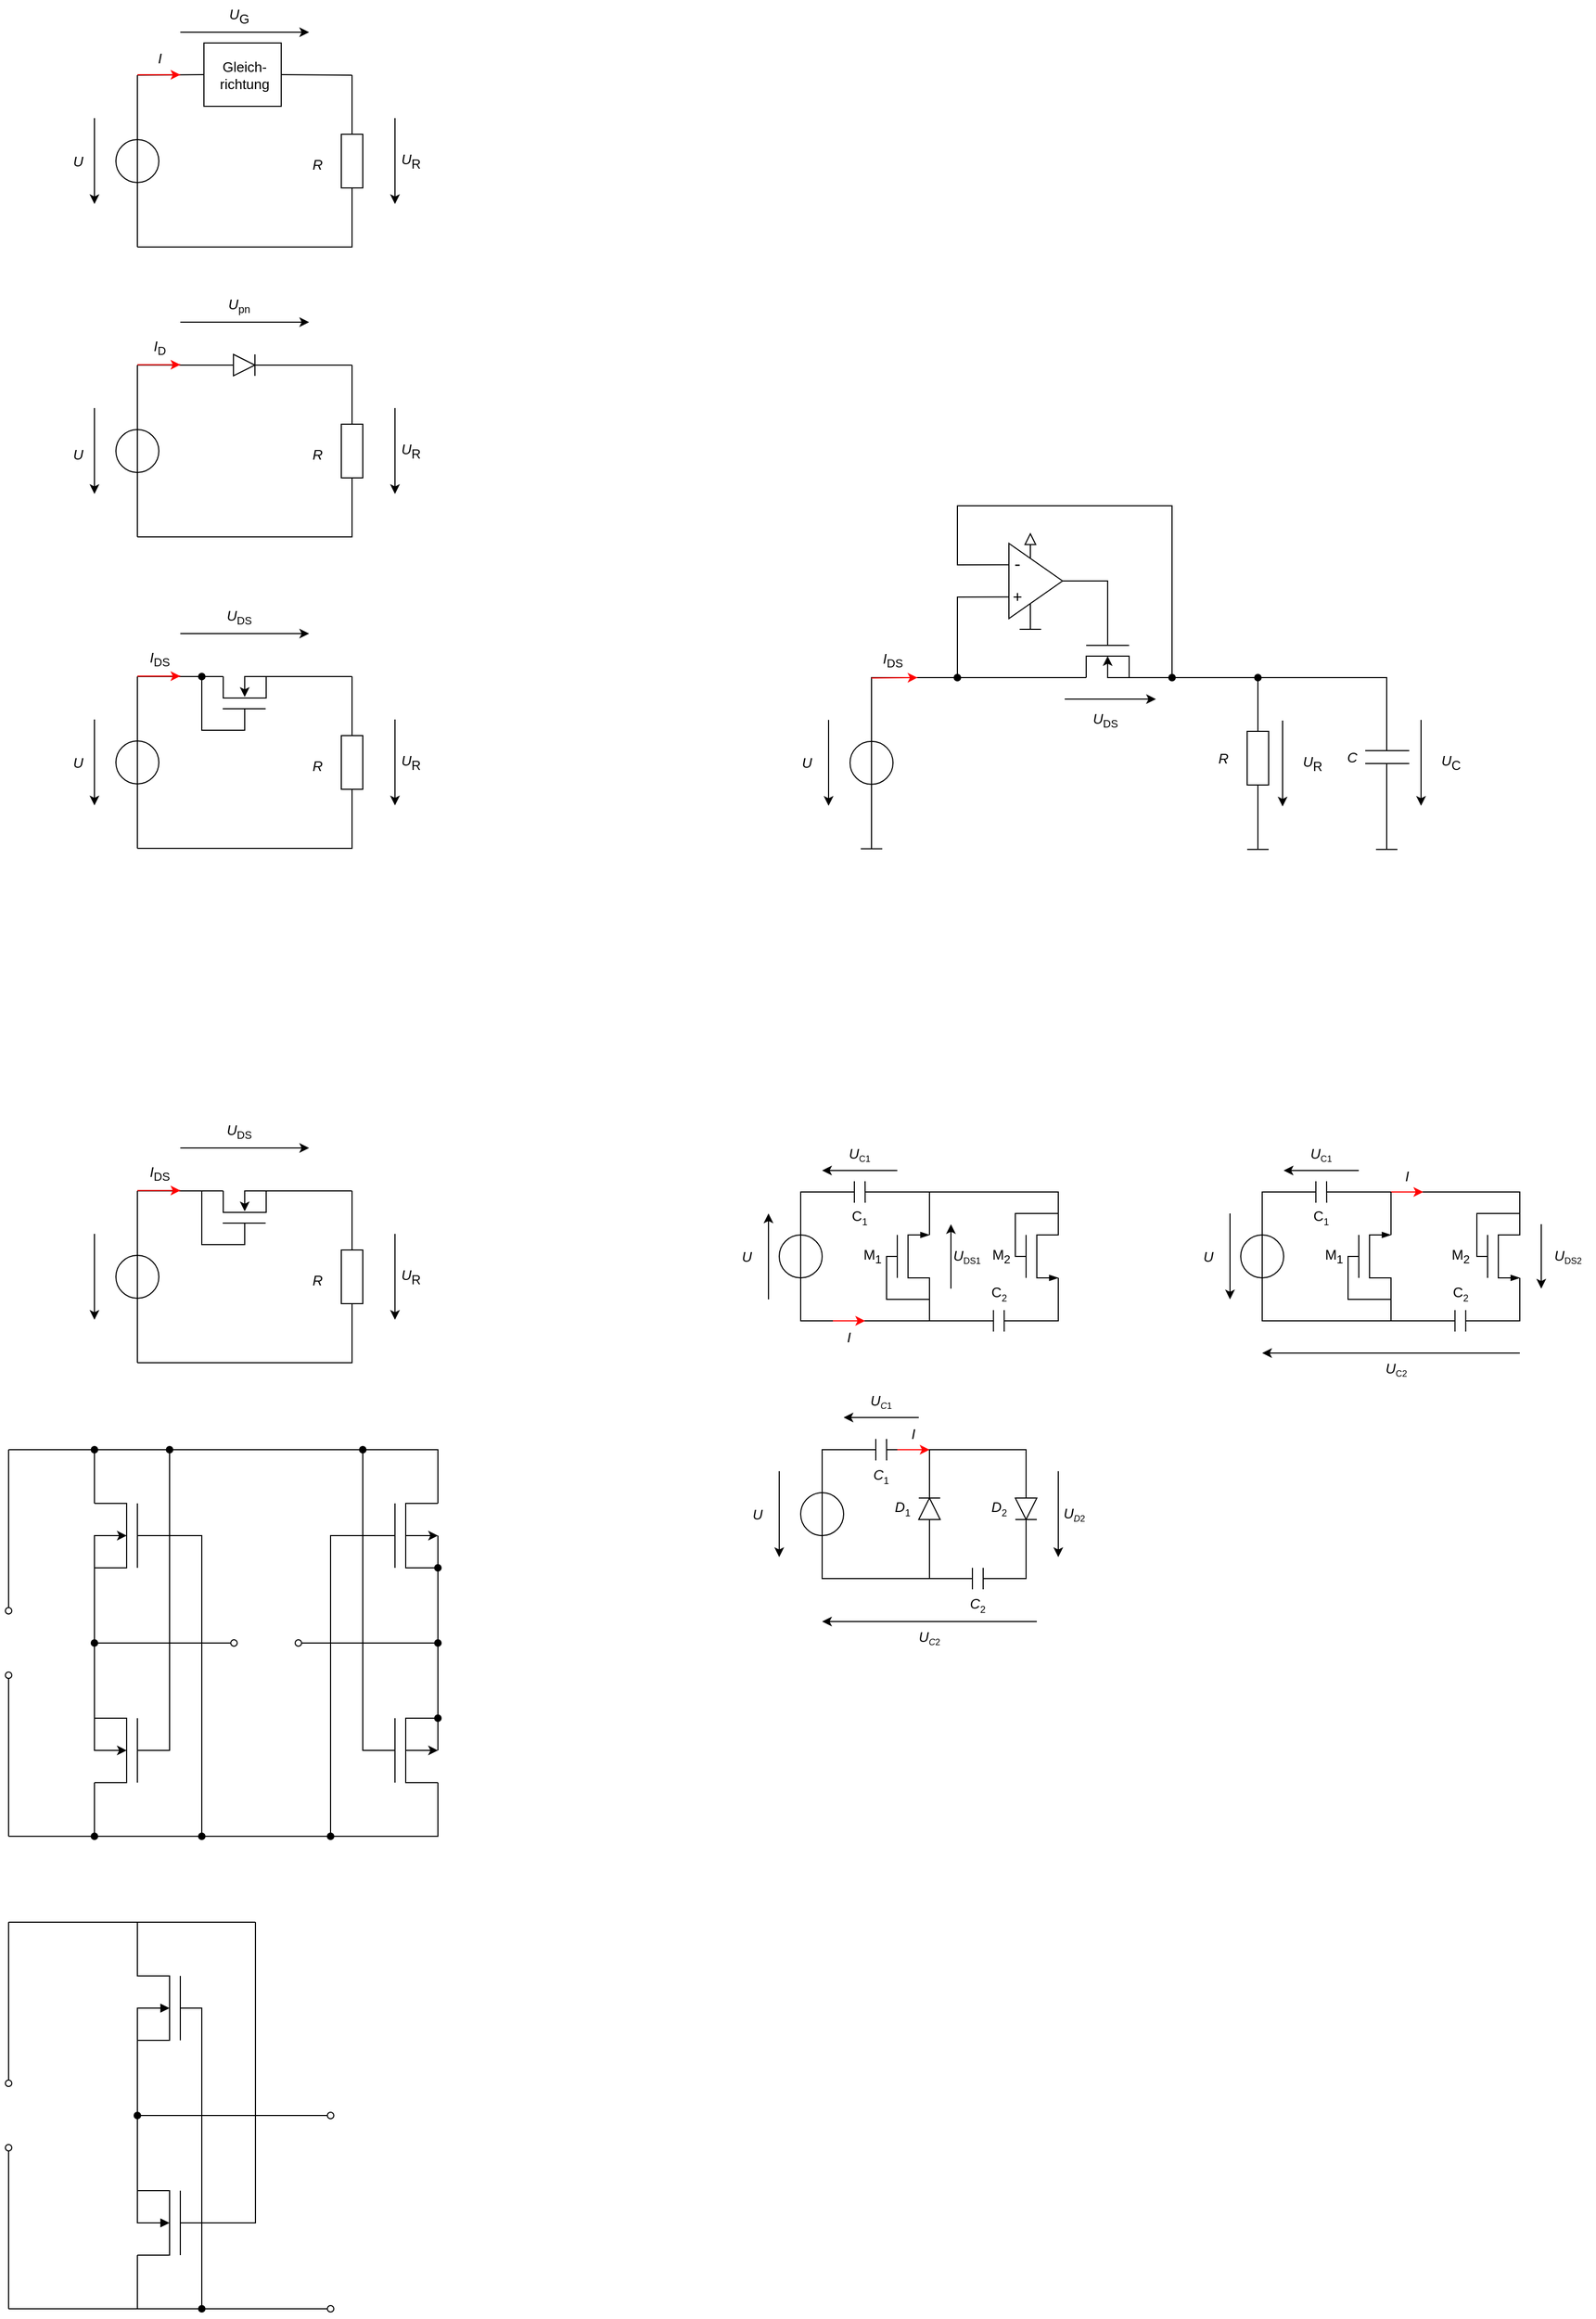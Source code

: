 <mxfile version="24.6.4" type="github">
  <diagram name="Seite-1" id="Wc0Vlnrr9CLT1wBk2gI5">
    <mxGraphModel dx="979" dy="528" grid="1" gridSize="10" guides="1" tooltips="1" connect="1" arrows="1" fold="1" page="1" pageScale="1" pageWidth="827" pageHeight="1169" math="0" shadow="0">
      <root>
        <mxCell id="0" />
        <mxCell id="1" parent="0" />
        <mxCell id="y8lUoVgyNAinwbjlIGru-23" value="" style="rounded=0;whiteSpace=wrap;html=1;" parent="1" vertex="1">
          <mxGeometry x="342" y="170" width="72" height="59" as="geometry" />
        </mxCell>
        <mxCell id="aOichYzG1Xbh21g6U90i-1" value="" style="endArrow=none;html=1;rounded=0;fontSize=13;entryX=0;entryY=0.5;entryDx=0;entryDy=0;" parent="1" target="y8lUoVgyNAinwbjlIGru-23" edge="1">
          <mxGeometry width="50" height="50" relative="1" as="geometry">
            <mxPoint x="280" y="200" as="sourcePoint" />
            <mxPoint x="340" y="200" as="targetPoint" />
          </mxGeometry>
        </mxCell>
        <mxCell id="aOichYzG1Xbh21g6U90i-2" value="" style="endArrow=none;html=1;rounded=0;fontSize=13;" parent="1" source="aOichYzG1Xbh21g6U90i-5" edge="1">
          <mxGeometry width="50" height="50" relative="1" as="geometry">
            <mxPoint x="280" y="360" as="sourcePoint" />
            <mxPoint x="280" y="200" as="targetPoint" />
          </mxGeometry>
        </mxCell>
        <mxCell id="aOichYzG1Xbh21g6U90i-3" value="" style="endArrow=none;html=1;rounded=0;fontSize=13;" parent="1" edge="1">
          <mxGeometry width="50" height="50" relative="1" as="geometry">
            <mxPoint x="280" y="360" as="sourcePoint" />
            <mxPoint x="360" y="360" as="targetPoint" />
          </mxGeometry>
        </mxCell>
        <mxCell id="aOichYzG1Xbh21g6U90i-6" value="" style="endArrow=none;html=1;rounded=0;fontSize=13;" parent="1" target="aOichYzG1Xbh21g6U90i-5" edge="1">
          <mxGeometry width="50" height="50" relative="1" as="geometry">
            <mxPoint x="280" y="360" as="sourcePoint" />
            <mxPoint x="280" y="200" as="targetPoint" />
          </mxGeometry>
        </mxCell>
        <mxCell id="aOichYzG1Xbh21g6U90i-5" value="" style="ellipse;whiteSpace=wrap;html=1;aspect=fixed;fontSize=13;" parent="1" vertex="1">
          <mxGeometry x="260" y="260" width="40" height="40" as="geometry" />
        </mxCell>
        <mxCell id="aOichYzG1Xbh21g6U90i-7" value="" style="endArrow=none;html=1;rounded=0;exitX=0.5;exitY=1;exitDx=0;exitDy=0;entryX=0.5;entryY=0;entryDx=0;entryDy=0;fontSize=13;" parent="1" source="aOichYzG1Xbh21g6U90i-5" target="aOichYzG1Xbh21g6U90i-5" edge="1">
          <mxGeometry width="50" height="50" relative="1" as="geometry">
            <mxPoint x="390" y="270" as="sourcePoint" />
            <mxPoint x="440" y="220" as="targetPoint" />
          </mxGeometry>
        </mxCell>
        <mxCell id="aOichYzG1Xbh21g6U90i-11" value="" style="endArrow=none;html=1;rounded=0;fontSize=13;" parent="1" source="aOichYzG1Xbh21g6U90i-13" edge="1">
          <mxGeometry width="50" height="50" relative="1" as="geometry">
            <mxPoint x="390" y="200" as="sourcePoint" />
            <mxPoint x="360" y="360" as="targetPoint" />
            <Array as="points">
              <mxPoint x="480" y="200" />
              <mxPoint x="480" y="360" />
            </Array>
          </mxGeometry>
        </mxCell>
        <mxCell id="aOichYzG1Xbh21g6U90i-14" value="" style="endArrow=none;html=1;rounded=0;fontSize=13;exitX=1;exitY=0.5;exitDx=0;exitDy=0;" parent="1" source="y8lUoVgyNAinwbjlIGru-23" edge="1">
          <mxGeometry width="50" height="50" relative="1" as="geometry">
            <mxPoint x="440" y="190" as="sourcePoint" />
            <mxPoint x="480" y="200" as="targetPoint" />
            <Array as="points" />
          </mxGeometry>
        </mxCell>
        <mxCell id="aOichYzG1Xbh21g6U90i-13" value="" style="rounded=0;whiteSpace=wrap;html=1;fontSize=13;" parent="1" vertex="1">
          <mxGeometry x="470" y="255" width="20" height="50" as="geometry" />
        </mxCell>
        <mxCell id="aOichYzG1Xbh21g6U90i-16" value="" style="endArrow=classic;html=1;rounded=0;fontSize=13;" parent="1" edge="1">
          <mxGeometry width="50" height="50" relative="1" as="geometry">
            <mxPoint x="240" y="240" as="sourcePoint" />
            <mxPoint x="240" y="320" as="targetPoint" />
          </mxGeometry>
        </mxCell>
        <mxCell id="aOichYzG1Xbh21g6U90i-17" value="" style="endArrow=classic;html=1;rounded=0;fontSize=13;" parent="1" edge="1">
          <mxGeometry width="50" height="50" relative="1" as="geometry">
            <mxPoint x="320" y="160" as="sourcePoint" />
            <mxPoint x="440" y="160" as="targetPoint" />
          </mxGeometry>
        </mxCell>
        <mxCell id="aOichYzG1Xbh21g6U90i-18" value="" style="endArrow=classic;html=1;rounded=0;fontSize=13;" parent="1" edge="1">
          <mxGeometry width="50" height="50" relative="1" as="geometry">
            <mxPoint x="520" y="240" as="sourcePoint" />
            <mxPoint x="520" y="320" as="targetPoint" />
          </mxGeometry>
        </mxCell>
        <mxCell id="aOichYzG1Xbh21g6U90i-19" value="" style="endArrow=classic;html=1;rounded=0;strokeColor=#ff0000;fontSize=13;" parent="1" edge="1">
          <mxGeometry width="50" height="50" relative="1" as="geometry">
            <mxPoint x="320" y="199.66" as="sourcePoint" />
            <mxPoint x="320" y="199.66" as="targetPoint" />
            <Array as="points">
              <mxPoint x="280" y="199.66" />
            </Array>
          </mxGeometry>
        </mxCell>
        <mxCell id="aOichYzG1Xbh21g6U90i-20" value="&lt;i style=&quot;font-size: 13px;&quot;&gt;U&lt;/i&gt;" style="text;strokeColor=none;align=center;fillColor=none;html=1;verticalAlign=middle;whiteSpace=wrap;rounded=0;fontSize=13;" parent="1" vertex="1">
          <mxGeometry x="195" y="265" width="60" height="30" as="geometry" />
        </mxCell>
        <mxCell id="aOichYzG1Xbh21g6U90i-21" value="&lt;i&gt;U&lt;/i&gt;&lt;sub style=&quot;&quot;&gt;&lt;font style=&quot;font-size: 12px;&quot;&gt;R&lt;/font&gt;&lt;/sub&gt;" style="text;strokeColor=none;align=center;fillColor=none;html=1;verticalAlign=middle;whiteSpace=wrap;rounded=0;fontSize=13;" parent="1" vertex="1">
          <mxGeometry x="505" y="265" width="60" height="30" as="geometry" />
        </mxCell>
        <mxCell id="aOichYzG1Xbh21g6U90i-22" value="&lt;i&gt;U&lt;/i&gt;&lt;sub style=&quot;&quot;&gt;&lt;font style=&quot;font-size: 12px;&quot;&gt;G&lt;/font&gt;&lt;/sub&gt;" style="text;strokeColor=none;align=center;fillColor=none;html=1;verticalAlign=middle;whiteSpace=wrap;rounded=0;fontSize=13;" parent="1" vertex="1">
          <mxGeometry x="345" y="130" width="60" height="30" as="geometry" />
        </mxCell>
        <mxCell id="aOichYzG1Xbh21g6U90i-23" value="&lt;i style=&quot;font-size: 13px;&quot;&gt;I&lt;/i&gt;" style="text;strokeColor=none;align=center;fillColor=none;html=1;verticalAlign=middle;whiteSpace=wrap;rounded=0;fontSize=13;" parent="1" vertex="1">
          <mxGeometry x="271" y="169" width="60" height="30" as="geometry" />
        </mxCell>
        <mxCell id="aOichYzG1Xbh21g6U90i-24" value="&lt;i style=&quot;font-size: 13px;&quot;&gt;R&lt;/i&gt;" style="text;strokeColor=none;align=center;fillColor=none;html=1;verticalAlign=middle;whiteSpace=wrap;rounded=0;fontSize=13;" parent="1" vertex="1">
          <mxGeometry x="418" y="268" width="60" height="30" as="geometry" />
        </mxCell>
        <mxCell id="aOichYzG1Xbh21g6U90i-25" value="Gleich-&lt;div&gt;richtung&lt;/div&gt;" style="text;strokeColor=none;align=center;fillColor=none;html=1;verticalAlign=middle;whiteSpace=wrap;rounded=0;fontSize=13;" parent="1" vertex="1">
          <mxGeometry x="355" y="184.5" width="50" height="30" as="geometry" />
        </mxCell>
        <mxCell id="y8lUoVgyNAinwbjlIGru-46" value="" style="endArrow=none;html=1;rounded=0;fontSize=13;entryX=0;entryY=0.5;entryDx=0;entryDy=0;" parent="1" target="y8lUoVgyNAinwbjlIGru-65" edge="1">
          <mxGeometry width="50" height="50" relative="1" as="geometry">
            <mxPoint x="280" y="470" as="sourcePoint" />
            <mxPoint x="342" y="469.5" as="targetPoint" />
          </mxGeometry>
        </mxCell>
        <mxCell id="y8lUoVgyNAinwbjlIGru-47" value="" style="endArrow=none;html=1;rounded=0;fontSize=13;" parent="1" source="y8lUoVgyNAinwbjlIGru-50" edge="1">
          <mxGeometry width="50" height="50" relative="1" as="geometry">
            <mxPoint x="280" y="630" as="sourcePoint" />
            <mxPoint x="280" y="470" as="targetPoint" />
          </mxGeometry>
        </mxCell>
        <mxCell id="y8lUoVgyNAinwbjlIGru-48" value="" style="endArrow=none;html=1;rounded=0;fontSize=13;" parent="1" edge="1">
          <mxGeometry width="50" height="50" relative="1" as="geometry">
            <mxPoint x="280" y="630" as="sourcePoint" />
            <mxPoint x="360" y="630" as="targetPoint" />
          </mxGeometry>
        </mxCell>
        <mxCell id="y8lUoVgyNAinwbjlIGru-49" value="" style="endArrow=none;html=1;rounded=0;fontSize=13;" parent="1" target="y8lUoVgyNAinwbjlIGru-50" edge="1">
          <mxGeometry width="50" height="50" relative="1" as="geometry">
            <mxPoint x="280" y="630" as="sourcePoint" />
            <mxPoint x="280" y="470" as="targetPoint" />
          </mxGeometry>
        </mxCell>
        <mxCell id="y8lUoVgyNAinwbjlIGru-50" value="" style="ellipse;whiteSpace=wrap;html=1;aspect=fixed;fontSize=13;" parent="1" vertex="1">
          <mxGeometry x="260" y="530" width="40" height="40" as="geometry" />
        </mxCell>
        <mxCell id="y8lUoVgyNAinwbjlIGru-51" value="" style="endArrow=none;html=1;rounded=0;exitX=0.5;exitY=1;exitDx=0;exitDy=0;entryX=0.5;entryY=0;entryDx=0;entryDy=0;fontSize=13;" parent="1" source="y8lUoVgyNAinwbjlIGru-50" target="y8lUoVgyNAinwbjlIGru-50" edge="1">
          <mxGeometry width="50" height="50" relative="1" as="geometry">
            <mxPoint x="390" y="540" as="sourcePoint" />
            <mxPoint x="440" y="490" as="targetPoint" />
          </mxGeometry>
        </mxCell>
        <mxCell id="y8lUoVgyNAinwbjlIGru-52" value="" style="endArrow=none;html=1;rounded=0;fontSize=13;" parent="1" source="y8lUoVgyNAinwbjlIGru-54" edge="1">
          <mxGeometry width="50" height="50" relative="1" as="geometry">
            <mxPoint x="390" y="470" as="sourcePoint" />
            <mxPoint x="360" y="630" as="targetPoint" />
            <Array as="points">
              <mxPoint x="480" y="470" />
              <mxPoint x="480" y="630" />
            </Array>
          </mxGeometry>
        </mxCell>
        <mxCell id="y8lUoVgyNAinwbjlIGru-53" value="" style="endArrow=none;html=1;rounded=0;fontSize=13;exitX=1;exitY=0.5;exitDx=0;exitDy=0;" parent="1" source="y8lUoVgyNAinwbjlIGru-65" edge="1">
          <mxGeometry width="50" height="50" relative="1" as="geometry">
            <mxPoint x="414" y="469.5" as="sourcePoint" />
            <mxPoint x="480" y="470" as="targetPoint" />
            <Array as="points" />
          </mxGeometry>
        </mxCell>
        <mxCell id="y8lUoVgyNAinwbjlIGru-54" value="" style="rounded=0;whiteSpace=wrap;html=1;fontSize=13;" parent="1" vertex="1">
          <mxGeometry x="470" y="525" width="20" height="50" as="geometry" />
        </mxCell>
        <mxCell id="y8lUoVgyNAinwbjlIGru-55" value="" style="endArrow=classic;html=1;rounded=0;fontSize=13;" parent="1" edge="1">
          <mxGeometry width="50" height="50" relative="1" as="geometry">
            <mxPoint x="240" y="510" as="sourcePoint" />
            <mxPoint x="240" y="590" as="targetPoint" />
          </mxGeometry>
        </mxCell>
        <mxCell id="y8lUoVgyNAinwbjlIGru-56" value="" style="endArrow=classic;html=1;rounded=0;fontSize=13;" parent="1" edge="1">
          <mxGeometry width="50" height="50" relative="1" as="geometry">
            <mxPoint x="320" y="430" as="sourcePoint" />
            <mxPoint x="440" y="430" as="targetPoint" />
          </mxGeometry>
        </mxCell>
        <mxCell id="y8lUoVgyNAinwbjlIGru-57" value="" style="endArrow=classic;html=1;rounded=0;fontSize=13;" parent="1" edge="1">
          <mxGeometry width="50" height="50" relative="1" as="geometry">
            <mxPoint x="520" y="510" as="sourcePoint" />
            <mxPoint x="520" y="590" as="targetPoint" />
          </mxGeometry>
        </mxCell>
        <mxCell id="y8lUoVgyNAinwbjlIGru-58" value="" style="endArrow=classic;html=1;rounded=0;strokeColor=#ff0000;fontSize=13;" parent="1" edge="1">
          <mxGeometry width="50" height="50" relative="1" as="geometry">
            <mxPoint x="320" y="469.66" as="sourcePoint" />
            <mxPoint x="320" y="469.66" as="targetPoint" />
            <Array as="points">
              <mxPoint x="280" y="469.66" />
            </Array>
          </mxGeometry>
        </mxCell>
        <mxCell id="y8lUoVgyNAinwbjlIGru-59" value="&lt;i style=&quot;font-size: 13px;&quot;&gt;U&lt;/i&gt;" style="text;strokeColor=none;align=center;fillColor=none;html=1;verticalAlign=middle;whiteSpace=wrap;rounded=0;fontSize=13;" parent="1" vertex="1">
          <mxGeometry x="195" y="538" width="60" height="30" as="geometry" />
        </mxCell>
        <mxCell id="y8lUoVgyNAinwbjlIGru-60" value="&lt;i&gt;U&lt;/i&gt;&lt;sub style=&quot;&quot;&gt;&lt;font style=&quot;font-size: 12px;&quot;&gt;R&lt;/font&gt;&lt;/sub&gt;" style="text;strokeColor=none;align=center;fillColor=none;html=1;verticalAlign=middle;whiteSpace=wrap;rounded=0;fontSize=13;" parent="1" vertex="1">
          <mxGeometry x="505" y="535" width="60" height="30" as="geometry" />
        </mxCell>
        <mxCell id="y8lUoVgyNAinwbjlIGru-61" value="&lt;i&gt;U&lt;/i&gt;&lt;span style=&quot;font-size: 12px;&quot;&gt;&lt;sub style=&quot;&quot;&gt;pn&lt;/sub&gt;&lt;/span&gt;" style="text;strokeColor=none;align=center;fillColor=none;html=1;verticalAlign=middle;whiteSpace=wrap;rounded=0;fontSize=13;" parent="1" vertex="1">
          <mxGeometry x="345" y="400" width="60" height="30" as="geometry" />
        </mxCell>
        <mxCell id="y8lUoVgyNAinwbjlIGru-62" value="&lt;i style=&quot;font-size: 13px;&quot;&gt;I&lt;/i&gt;&lt;span style=&quot;font-size: 13px;&quot;&gt;&lt;sub&gt;D&lt;/sub&gt;&lt;/span&gt;" style="text;strokeColor=none;align=center;fillColor=none;html=1;verticalAlign=middle;whiteSpace=wrap;rounded=0;fontSize=13;" parent="1" vertex="1">
          <mxGeometry x="271" y="439" width="60" height="30" as="geometry" />
        </mxCell>
        <mxCell id="y8lUoVgyNAinwbjlIGru-63" value="&lt;i style=&quot;font-size: 13px;&quot;&gt;R&lt;/i&gt;" style="text;strokeColor=none;align=center;fillColor=none;html=1;verticalAlign=middle;whiteSpace=wrap;rounded=0;fontSize=13;" parent="1" vertex="1">
          <mxGeometry x="418" y="538" width="60" height="30" as="geometry" />
        </mxCell>
        <mxCell id="y8lUoVgyNAinwbjlIGru-65" value="" style="triangle;whiteSpace=wrap;html=1;" parent="1" vertex="1">
          <mxGeometry x="369.52" y="460" width="20" height="20" as="geometry" />
        </mxCell>
        <mxCell id="y8lUoVgyNAinwbjlIGru-66" value="" style="endArrow=none;html=1;rounded=0;" parent="1" edge="1">
          <mxGeometry width="50" height="50" relative="1" as="geometry">
            <mxPoint x="389.52" y="460" as="sourcePoint" />
            <mxPoint x="389.52" y="480" as="targetPoint" />
          </mxGeometry>
        </mxCell>
        <mxCell id="y8lUoVgyNAinwbjlIGru-67" value="" style="endArrow=none;html=1;rounded=0;fontSize=13;" parent="1" edge="1">
          <mxGeometry width="50" height="50" relative="1" as="geometry">
            <mxPoint x="280" y="760" as="sourcePoint" />
            <mxPoint x="360" y="760" as="targetPoint" />
          </mxGeometry>
        </mxCell>
        <mxCell id="y8lUoVgyNAinwbjlIGru-68" value="" style="endArrow=none;html=1;rounded=0;fontSize=13;" parent="1" source="y8lUoVgyNAinwbjlIGru-71" edge="1">
          <mxGeometry width="50" height="50" relative="1" as="geometry">
            <mxPoint x="280" y="920" as="sourcePoint" />
            <mxPoint x="280" y="760" as="targetPoint" />
          </mxGeometry>
        </mxCell>
        <mxCell id="y8lUoVgyNAinwbjlIGru-69" value="" style="endArrow=none;html=1;rounded=0;fontSize=13;" parent="1" edge="1">
          <mxGeometry width="50" height="50" relative="1" as="geometry">
            <mxPoint x="280" y="920" as="sourcePoint" />
            <mxPoint x="360" y="920" as="targetPoint" />
          </mxGeometry>
        </mxCell>
        <mxCell id="y8lUoVgyNAinwbjlIGru-70" value="" style="endArrow=none;html=1;rounded=0;fontSize=13;" parent="1" target="y8lUoVgyNAinwbjlIGru-71" edge="1">
          <mxGeometry width="50" height="50" relative="1" as="geometry">
            <mxPoint x="280" y="920" as="sourcePoint" />
            <mxPoint x="280" y="760" as="targetPoint" />
          </mxGeometry>
        </mxCell>
        <mxCell id="y8lUoVgyNAinwbjlIGru-71" value="" style="ellipse;whiteSpace=wrap;html=1;aspect=fixed;fontSize=13;" parent="1" vertex="1">
          <mxGeometry x="260" y="820" width="40" height="40" as="geometry" />
        </mxCell>
        <mxCell id="y8lUoVgyNAinwbjlIGru-72" value="" style="endArrow=none;html=1;rounded=0;exitX=0.5;exitY=1;exitDx=0;exitDy=0;entryX=0.5;entryY=0;entryDx=0;entryDy=0;fontSize=13;" parent="1" source="y8lUoVgyNAinwbjlIGru-71" target="y8lUoVgyNAinwbjlIGru-71" edge="1">
          <mxGeometry width="50" height="50" relative="1" as="geometry">
            <mxPoint x="390" y="830" as="sourcePoint" />
            <mxPoint x="440" y="780" as="targetPoint" />
          </mxGeometry>
        </mxCell>
        <mxCell id="y8lUoVgyNAinwbjlIGru-73" value="" style="endArrow=none;html=1;rounded=0;fontSize=13;" parent="1" source="y8lUoVgyNAinwbjlIGru-75" edge="1">
          <mxGeometry width="50" height="50" relative="1" as="geometry">
            <mxPoint x="390" y="760" as="sourcePoint" />
            <mxPoint x="360" y="920" as="targetPoint" />
            <Array as="points">
              <mxPoint x="480" y="760" />
              <mxPoint x="480" y="920" />
            </Array>
          </mxGeometry>
        </mxCell>
        <mxCell id="y8lUoVgyNAinwbjlIGru-74" value="" style="endArrow=none;html=1;rounded=0;fontSize=13;" parent="1" edge="1">
          <mxGeometry width="50" height="50" relative="1" as="geometry">
            <mxPoint x="400" y="760" as="sourcePoint" />
            <mxPoint x="480" y="760" as="targetPoint" />
            <Array as="points" />
          </mxGeometry>
        </mxCell>
        <mxCell id="y8lUoVgyNAinwbjlIGru-75" value="" style="rounded=0;whiteSpace=wrap;html=1;fontSize=13;" parent="1" vertex="1">
          <mxGeometry x="470" y="815" width="20" height="50" as="geometry" />
        </mxCell>
        <mxCell id="y8lUoVgyNAinwbjlIGru-76" value="" style="endArrow=classic;html=1;rounded=0;fontSize=13;" parent="1" edge="1">
          <mxGeometry width="50" height="50" relative="1" as="geometry">
            <mxPoint x="240" y="800" as="sourcePoint" />
            <mxPoint x="240" y="880" as="targetPoint" />
          </mxGeometry>
        </mxCell>
        <mxCell id="y8lUoVgyNAinwbjlIGru-77" value="" style="endArrow=classic;html=1;rounded=0;fontSize=13;" parent="1" edge="1">
          <mxGeometry width="50" height="50" relative="1" as="geometry">
            <mxPoint x="320" y="720" as="sourcePoint" />
            <mxPoint x="440" y="720" as="targetPoint" />
          </mxGeometry>
        </mxCell>
        <mxCell id="y8lUoVgyNAinwbjlIGru-78" value="" style="endArrow=classic;html=1;rounded=0;fontSize=13;" parent="1" edge="1">
          <mxGeometry width="50" height="50" relative="1" as="geometry">
            <mxPoint x="520" y="800" as="sourcePoint" />
            <mxPoint x="520" y="880" as="targetPoint" />
          </mxGeometry>
        </mxCell>
        <mxCell id="y8lUoVgyNAinwbjlIGru-79" value="" style="endArrow=classic;html=1;rounded=0;strokeColor=#ff0000;fontSize=13;" parent="1" edge="1">
          <mxGeometry width="50" height="50" relative="1" as="geometry">
            <mxPoint x="320" y="759.66" as="sourcePoint" />
            <mxPoint x="320" y="759.66" as="targetPoint" />
            <Array as="points">
              <mxPoint x="280" y="759.66" />
            </Array>
          </mxGeometry>
        </mxCell>
        <mxCell id="y8lUoVgyNAinwbjlIGru-80" value="&lt;i&gt;U&lt;/i&gt;&lt;sub style=&quot;&quot;&gt;&lt;font style=&quot;font-size: 12px;&quot;&gt;R&lt;/font&gt;&lt;/sub&gt;" style="text;strokeColor=none;align=center;fillColor=none;html=1;verticalAlign=middle;whiteSpace=wrap;rounded=0;fontSize=13;" parent="1" vertex="1">
          <mxGeometry x="505" y="825" width="60" height="30" as="geometry" />
        </mxCell>
        <mxCell id="y8lUoVgyNAinwbjlIGru-81" value="&lt;i style=&quot;&quot;&gt;U&lt;/i&gt;&lt;span style=&quot;font-size: 12px;&quot;&gt;&lt;sub&gt;DS&lt;/sub&gt;&lt;/span&gt;" style="text;strokeColor=none;align=center;fillColor=none;html=1;verticalAlign=middle;whiteSpace=wrap;rounded=0;fontSize=13;" parent="1" vertex="1">
          <mxGeometry x="345" y="690" width="60" height="30" as="geometry" />
        </mxCell>
        <mxCell id="y8lUoVgyNAinwbjlIGru-82" value="&lt;i style=&quot;font-size: 13px;&quot;&gt;I&lt;/i&gt;&lt;span style=&quot;font-size: 13px;&quot;&gt;&lt;sub&gt;DS&lt;/sub&gt;&lt;/span&gt;" style="text;strokeColor=none;align=center;fillColor=none;html=1;verticalAlign=middle;whiteSpace=wrap;rounded=0;fontSize=13;" parent="1" vertex="1">
          <mxGeometry x="271" y="729" width="60" height="30" as="geometry" />
        </mxCell>
        <mxCell id="y8lUoVgyNAinwbjlIGru-83" value="&lt;i style=&quot;font-size: 13px;&quot;&gt;R&lt;/i&gt;" style="text;strokeColor=none;align=center;fillColor=none;html=1;verticalAlign=middle;whiteSpace=wrap;rounded=0;fontSize=13;" parent="1" vertex="1">
          <mxGeometry x="418" y="828" width="60" height="30" as="geometry" />
        </mxCell>
        <mxCell id="y8lUoVgyNAinwbjlIGru-86" value="" style="endArrow=none;html=1;rounded=0;startArrow=none;startFill=0;endFill=0;" parent="1" edge="1">
          <mxGeometry width="50" height="50" relative="1" as="geometry">
            <mxPoint x="360" y="760" as="sourcePoint" />
            <mxPoint x="400" y="760" as="targetPoint" />
            <Array as="points">
              <mxPoint x="360" y="780" />
              <mxPoint x="400" y="780" />
            </Array>
          </mxGeometry>
        </mxCell>
        <mxCell id="y8lUoVgyNAinwbjlIGru-87" value="" style="endArrow=none;html=1;rounded=0;" parent="1" edge="1">
          <mxGeometry width="50" height="50" relative="1" as="geometry">
            <mxPoint x="359.52" y="790" as="sourcePoint" />
            <mxPoint x="399.52" y="790" as="targetPoint" />
          </mxGeometry>
        </mxCell>
        <mxCell id="y8lUoVgyNAinwbjlIGru-88" value="" style="endArrow=none;html=1;rounded=0;startArrow=oval;startFill=1;" parent="1" edge="1">
          <mxGeometry width="50" height="50" relative="1" as="geometry">
            <mxPoint x="340" y="760" as="sourcePoint" />
            <mxPoint x="380" y="790" as="targetPoint" />
            <Array as="points">
              <mxPoint x="340" y="810" />
              <mxPoint x="380" y="810" />
            </Array>
          </mxGeometry>
        </mxCell>
        <mxCell id="y8lUoVgyNAinwbjlIGru-91" value="&lt;i style=&quot;font-size: 13px;&quot;&gt;U&lt;/i&gt;" style="text;strokeColor=none;align=center;fillColor=none;html=1;verticalAlign=middle;whiteSpace=wrap;rounded=0;fontSize=13;" parent="1" vertex="1">
          <mxGeometry x="195" y="825" width="60" height="30" as="geometry" />
        </mxCell>
        <mxCell id="y8lUoVgyNAinwbjlIGru-159" value="" style="endArrow=none;html=1;rounded=0;fontSize=13;" parent="1" edge="1">
          <mxGeometry width="50" height="50" relative="1" as="geometry">
            <mxPoint x="898" y="1280" as="sourcePoint" />
            <mxPoint x="948" y="1240" as="targetPoint" />
            <Array as="points">
              <mxPoint x="898" y="1240" />
            </Array>
          </mxGeometry>
        </mxCell>
        <mxCell id="y8lUoVgyNAinwbjlIGru-160" value="" style="endArrow=none;html=1;rounded=0;fontSize=13;" parent="1" edge="1">
          <mxGeometry width="50" height="50" relative="1" as="geometry">
            <mxPoint x="1078" y="1360" as="sourcePoint" />
            <mxPoint x="898" y="1320" as="targetPoint" />
            <Array as="points">
              <mxPoint x="898" y="1360" />
            </Array>
          </mxGeometry>
        </mxCell>
        <mxCell id="y8lUoVgyNAinwbjlIGru-161" value="" style="ellipse;whiteSpace=wrap;html=1;aspect=fixed;fontSize=13;" parent="1" vertex="1">
          <mxGeometry x="878" y="1280" width="40" height="40" as="geometry" />
        </mxCell>
        <mxCell id="y8lUoVgyNAinwbjlIGru-162" value="" style="endArrow=none;html=1;rounded=0;exitX=0.5;exitY=1;exitDx=0;exitDy=0;entryX=0.5;entryY=0;entryDx=0;entryDy=0;fontSize=13;" parent="1" source="y8lUoVgyNAinwbjlIGru-161" target="y8lUoVgyNAinwbjlIGru-161" edge="1">
          <mxGeometry width="50" height="50" relative="1" as="geometry">
            <mxPoint x="1008" y="1290" as="sourcePoint" />
            <mxPoint x="1058" y="1240" as="targetPoint" />
          </mxGeometry>
        </mxCell>
        <mxCell id="y8lUoVgyNAinwbjlIGru-163" value="" style="endArrow=none;html=1;rounded=0;fontSize=13;startArrow=classic;startFill=1;endFill=0;" parent="1" edge="1">
          <mxGeometry width="50" height="50" relative="1" as="geometry">
            <mxPoint x="868" y="1260" as="sourcePoint" />
            <mxPoint x="868" y="1340" as="targetPoint" />
          </mxGeometry>
        </mxCell>
        <mxCell id="y8lUoVgyNAinwbjlIGru-164" value="" style="endArrow=none;html=1;rounded=0;" parent="1" edge="1">
          <mxGeometry width="50" height="50" relative="1" as="geometry">
            <mxPoint x="958.09" y="1250" as="sourcePoint" />
            <mxPoint x="958" y="1230" as="targetPoint" />
          </mxGeometry>
        </mxCell>
        <mxCell id="y8lUoVgyNAinwbjlIGru-165" value="" style="endArrow=none;html=1;rounded=0;" parent="1" edge="1">
          <mxGeometry width="50" height="50" relative="1" as="geometry">
            <mxPoint x="1077.62" y="1370" as="sourcePoint" />
            <mxPoint x="1077.62" y="1350" as="targetPoint" />
          </mxGeometry>
        </mxCell>
        <mxCell id="y8lUoVgyNAinwbjlIGru-166" value="" style="endArrow=none;html=1;rounded=0;" parent="1" edge="1">
          <mxGeometry width="50" height="50" relative="1" as="geometry">
            <mxPoint x="1087.62" y="1370" as="sourcePoint" />
            <mxPoint x="1087.62" y="1350" as="targetPoint" />
          </mxGeometry>
        </mxCell>
        <mxCell id="y8lUoVgyNAinwbjlIGru-169" value="" style="endArrow=blockThin;html=1;rounded=0;endFill=1;" parent="1" edge="1">
          <mxGeometry width="50" height="50" relative="1" as="geometry">
            <mxPoint x="1018" y="1360" as="sourcePoint" />
            <mxPoint x="1018" y="1280" as="targetPoint" />
            <Array as="points">
              <mxPoint x="1018" y="1320" />
              <mxPoint x="998" y="1320" />
              <mxPoint x="998" y="1280" />
            </Array>
          </mxGeometry>
        </mxCell>
        <mxCell id="y8lUoVgyNAinwbjlIGru-170" value="" style="endArrow=none;html=1;rounded=0;" parent="1" edge="1">
          <mxGeometry width="50" height="50" relative="1" as="geometry">
            <mxPoint x="1078" y="1240" as="sourcePoint" />
            <mxPoint x="958" y="1240" as="targetPoint" />
          </mxGeometry>
        </mxCell>
        <mxCell id="y8lUoVgyNAinwbjlIGru-172" value="" style="endArrow=none;html=1;rounded=0;" parent="1" edge="1">
          <mxGeometry width="50" height="50" relative="1" as="geometry">
            <mxPoint x="948" y="1250" as="sourcePoint" />
            <mxPoint x="948" y="1230" as="targetPoint" />
          </mxGeometry>
        </mxCell>
        <mxCell id="y8lUoVgyNAinwbjlIGru-175" value="" style="endArrow=none;html=1;rounded=0;endFill=0;startArrow=blockThin;startFill=1;" parent="1" edge="1">
          <mxGeometry width="50" height="50" relative="1" as="geometry">
            <mxPoint x="1138" y="1320" as="sourcePoint" />
            <mxPoint x="1078" y="1240" as="targetPoint" />
            <Array as="points">
              <mxPoint x="1118" y="1320" />
              <mxPoint x="1118" y="1280" />
              <mxPoint x="1138" y="1280" />
              <mxPoint x="1138" y="1240" />
            </Array>
          </mxGeometry>
        </mxCell>
        <mxCell id="y8lUoVgyNAinwbjlIGru-177" value="" style="endArrow=none;html=1;rounded=0;strokeColor=#ff0000;fontSize=13;startArrow=classic;startFill=1;endFill=0;" parent="1" edge="1">
          <mxGeometry width="50" height="50" relative="1" as="geometry">
            <mxPoint x="958" y="1360" as="sourcePoint" />
            <mxPoint x="928" y="1360" as="targetPoint" />
            <Array as="points">
              <mxPoint x="958" y="1360.0" />
            </Array>
          </mxGeometry>
        </mxCell>
        <mxCell id="y8lUoVgyNAinwbjlIGru-179" value="" style="endArrow=classic;html=1;rounded=0;fontSize=13;" parent="1" edge="1">
          <mxGeometry width="50" height="50" relative="1" as="geometry">
            <mxPoint x="1038" y="1330" as="sourcePoint" />
            <mxPoint x="1038" y="1270" as="targetPoint" />
          </mxGeometry>
        </mxCell>
        <mxCell id="y8lUoVgyNAinwbjlIGru-180" value="" style="endArrow=classic;html=1;rounded=0;fontSize=13;" parent="1" edge="1">
          <mxGeometry width="50" height="50" relative="1" as="geometry">
            <mxPoint x="988" y="1220" as="sourcePoint" />
            <mxPoint x="918" y="1220" as="targetPoint" />
          </mxGeometry>
        </mxCell>
        <mxCell id="y8lUoVgyNAinwbjlIGru-182" value="&lt;i style=&quot;font-size: 13px;&quot;&gt;U&lt;/i&gt;" style="text;strokeColor=none;align=center;fillColor=none;html=1;verticalAlign=middle;whiteSpace=wrap;rounded=0;fontSize=13;" parent="1" vertex="1">
          <mxGeometry x="818" y="1285" width="60" height="30" as="geometry" />
        </mxCell>
        <mxCell id="y8lUoVgyNAinwbjlIGru-184" value="C&lt;sub style=&quot;&quot;&gt;&lt;font style=&quot;font-size: 9px;&quot;&gt;1&lt;/font&gt;&lt;/sub&gt;" style="text;strokeColor=none;align=center;fillColor=none;html=1;verticalAlign=middle;whiteSpace=wrap;rounded=0;fontSize=13;" parent="1" vertex="1">
          <mxGeometry x="928" y="1249" width="50" height="30" as="geometry" />
        </mxCell>
        <mxCell id="y8lUoVgyNAinwbjlIGru-186" value="&lt;i&gt;U&lt;/i&gt;&lt;font style=&quot;&quot; size=&quot;1&quot;&gt;&lt;sub style=&quot;&quot;&gt;DS1&lt;/sub&gt;&lt;/font&gt;" style="text;strokeColor=none;align=center;fillColor=none;html=1;verticalAlign=middle;whiteSpace=wrap;rounded=0;fontSize=13;" parent="1" vertex="1">
          <mxGeometry x="1028" y="1285" width="50" height="30" as="geometry" />
        </mxCell>
        <mxCell id="y8lUoVgyNAinwbjlIGru-187" value="&lt;i&gt;U&lt;/i&gt;&lt;font style=&quot;&quot; size=&quot;1&quot;&gt;&lt;sub style=&quot;&quot;&gt;C1&lt;/sub&gt;&lt;/font&gt;" style="text;strokeColor=none;align=center;fillColor=none;html=1;verticalAlign=middle;whiteSpace=wrap;rounded=0;fontSize=13;" parent="1" vertex="1">
          <mxGeometry x="928" y="1190" width="50" height="30" as="geometry" />
        </mxCell>
        <mxCell id="y8lUoVgyNAinwbjlIGru-188" value="C&lt;sub style=&quot;&quot;&gt;&lt;font style=&quot;font-size: 9px;&quot;&gt;2&lt;/font&gt;&lt;/sub&gt;" style="text;strokeColor=none;align=center;fillColor=none;html=1;verticalAlign=middle;whiteSpace=wrap;rounded=0;fontSize=13;" parent="1" vertex="1">
          <mxGeometry x="1058" y="1320" width="50" height="30" as="geometry" />
        </mxCell>
        <mxCell id="y8lUoVgyNAinwbjlIGru-191" value="&lt;i&gt;I&lt;/i&gt;" style="text;strokeColor=none;align=center;fillColor=none;html=1;verticalAlign=middle;whiteSpace=wrap;rounded=0;fontSize=13;" parent="1" vertex="1">
          <mxGeometry x="918" y="1360" width="50" height="30" as="geometry" />
        </mxCell>
        <mxCell id="y8lUoVgyNAinwbjlIGru-193" value="" style="endArrow=none;html=1;rounded=0;fontSize=13;" parent="1" source="y8lUoVgyNAinwbjlIGru-195" edge="1">
          <mxGeometry width="50" height="50" relative="1" as="geometry">
            <mxPoint x="918" y="1620" as="sourcePoint" />
            <mxPoint x="968" y="1480" as="targetPoint" />
            <Array as="points">
              <mxPoint x="918" y="1480" />
            </Array>
          </mxGeometry>
        </mxCell>
        <mxCell id="y8lUoVgyNAinwbjlIGru-194" value="" style="endArrow=none;html=1;rounded=0;fontSize=13;" parent="1" target="y8lUoVgyNAinwbjlIGru-195" edge="1">
          <mxGeometry width="50" height="50" relative="1" as="geometry">
            <mxPoint x="1058" y="1600" as="sourcePoint" />
            <mxPoint x="918" y="1460" as="targetPoint" />
            <Array as="points">
              <mxPoint x="918" y="1600" />
            </Array>
          </mxGeometry>
        </mxCell>
        <mxCell id="y8lUoVgyNAinwbjlIGru-195" value="" style="ellipse;whiteSpace=wrap;html=1;aspect=fixed;fontSize=13;" parent="1" vertex="1">
          <mxGeometry x="898" y="1520" width="40" height="40" as="geometry" />
        </mxCell>
        <mxCell id="y8lUoVgyNAinwbjlIGru-196" value="" style="endArrow=none;html=1;rounded=0;exitX=0.5;exitY=1;exitDx=0;exitDy=0;entryX=0.5;entryY=0;entryDx=0;entryDy=0;fontSize=13;" parent="1" source="y8lUoVgyNAinwbjlIGru-195" target="y8lUoVgyNAinwbjlIGru-195" edge="1">
          <mxGeometry width="50" height="50" relative="1" as="geometry">
            <mxPoint x="1028" y="1530" as="sourcePoint" />
            <mxPoint x="1078" y="1480" as="targetPoint" />
          </mxGeometry>
        </mxCell>
        <mxCell id="y8lUoVgyNAinwbjlIGru-197" value="" style="endArrow=classic;html=1;rounded=0;fontSize=13;startArrow=none;startFill=0;endFill=1;" parent="1" edge="1">
          <mxGeometry width="50" height="50" relative="1" as="geometry">
            <mxPoint x="878" y="1500" as="sourcePoint" />
            <mxPoint x="878" y="1580" as="targetPoint" />
          </mxGeometry>
        </mxCell>
        <mxCell id="y8lUoVgyNAinwbjlIGru-198" value="" style="endArrow=none;html=1;rounded=0;" parent="1" edge="1">
          <mxGeometry width="50" height="50" relative="1" as="geometry">
            <mxPoint x="978.09" y="1490" as="sourcePoint" />
            <mxPoint x="978" y="1470" as="targetPoint" />
          </mxGeometry>
        </mxCell>
        <mxCell id="y8lUoVgyNAinwbjlIGru-199" value="" style="endArrow=none;html=1;rounded=0;" parent="1" edge="1">
          <mxGeometry width="50" height="50" relative="1" as="geometry">
            <mxPoint x="1058" y="1610" as="sourcePoint" />
            <mxPoint x="1058" y="1590" as="targetPoint" />
          </mxGeometry>
        </mxCell>
        <mxCell id="y8lUoVgyNAinwbjlIGru-200" value="" style="endArrow=none;html=1;rounded=0;" parent="1" edge="1">
          <mxGeometry width="50" height="50" relative="1" as="geometry">
            <mxPoint x="1068" y="1610" as="sourcePoint" />
            <mxPoint x="1068" y="1590" as="targetPoint" />
          </mxGeometry>
        </mxCell>
        <mxCell id="y8lUoVgyNAinwbjlIGru-201" value="" style="triangle;whiteSpace=wrap;html=1;rotation=-90;" parent="1" vertex="1">
          <mxGeometry x="1008" y="1525" width="20" height="20" as="geometry" />
        </mxCell>
        <mxCell id="y8lUoVgyNAinwbjlIGru-202" value="" style="endArrow=none;html=1;rounded=0;" parent="1" edge="1">
          <mxGeometry width="50" height="50" relative="1" as="geometry">
            <mxPoint x="1008" y="1525" as="sourcePoint" />
            <mxPoint x="1028" y="1525" as="targetPoint" />
          </mxGeometry>
        </mxCell>
        <mxCell id="y8lUoVgyNAinwbjlIGru-203" value="" style="endArrow=none;html=1;rounded=0;entryX=0;entryY=0.5;entryDx=0;entryDy=0;" parent="1" target="y8lUoVgyNAinwbjlIGru-201" edge="1">
          <mxGeometry width="50" height="50" relative="1" as="geometry">
            <mxPoint x="1018" y="1600" as="sourcePoint" />
            <mxPoint x="1048" y="1510" as="targetPoint" />
          </mxGeometry>
        </mxCell>
        <mxCell id="y8lUoVgyNAinwbjlIGru-204" value="" style="endArrow=none;html=1;rounded=0;" parent="1" edge="1">
          <mxGeometry width="50" height="50" relative="1" as="geometry">
            <mxPoint x="1078" y="1480" as="sourcePoint" />
            <mxPoint x="978" y="1480" as="targetPoint" />
          </mxGeometry>
        </mxCell>
        <mxCell id="y8lUoVgyNAinwbjlIGru-205" value="" style="endArrow=none;html=1;rounded=0;exitX=1;exitY=0.5;exitDx=0;exitDy=0;" parent="1" source="y8lUoVgyNAinwbjlIGru-201" edge="1">
          <mxGeometry width="50" height="50" relative="1" as="geometry">
            <mxPoint x="998" y="1560" as="sourcePoint" />
            <mxPoint x="1018" y="1480" as="targetPoint" />
          </mxGeometry>
        </mxCell>
        <mxCell id="y8lUoVgyNAinwbjlIGru-206" value="" style="endArrow=none;html=1;rounded=0;" parent="1" edge="1">
          <mxGeometry width="50" height="50" relative="1" as="geometry">
            <mxPoint x="968" y="1490" as="sourcePoint" />
            <mxPoint x="968" y="1470" as="targetPoint" />
          </mxGeometry>
        </mxCell>
        <mxCell id="y8lUoVgyNAinwbjlIGru-207" value="" style="triangle;whiteSpace=wrap;html=1;rotation=90;" parent="1" vertex="1">
          <mxGeometry x="1098" y="1525" width="20" height="20" as="geometry" />
        </mxCell>
        <mxCell id="y8lUoVgyNAinwbjlIGru-208" value="" style="endArrow=none;html=1;rounded=0;" parent="1" edge="1">
          <mxGeometry width="50" height="50" relative="1" as="geometry">
            <mxPoint x="1098" y="1545" as="sourcePoint" />
            <mxPoint x="1118" y="1545" as="targetPoint" />
          </mxGeometry>
        </mxCell>
        <mxCell id="y8lUoVgyNAinwbjlIGru-209" value="" style="endArrow=none;html=1;rounded=0;exitX=0;exitY=0.5;exitDx=0;exitDy=0;" parent="1" source="y8lUoVgyNAinwbjlIGru-207" edge="1">
          <mxGeometry width="50" height="50" relative="1" as="geometry">
            <mxPoint x="1108" y="1510" as="sourcePoint" />
            <mxPoint x="1078" y="1480" as="targetPoint" />
            <Array as="points">
              <mxPoint x="1108" y="1480" />
            </Array>
          </mxGeometry>
        </mxCell>
        <mxCell id="y8lUoVgyNAinwbjlIGru-210" value="" style="endArrow=none;html=1;rounded=0;entryX=1;entryY=0.5;entryDx=0;entryDy=0;" parent="1" target="y8lUoVgyNAinwbjlIGru-207" edge="1">
          <mxGeometry width="50" height="50" relative="1" as="geometry">
            <mxPoint x="1068" y="1600" as="sourcePoint" />
            <mxPoint x="1058" y="1500" as="targetPoint" />
            <Array as="points">
              <mxPoint x="1108" y="1600" />
            </Array>
          </mxGeometry>
        </mxCell>
        <mxCell id="y8lUoVgyNAinwbjlIGru-211" value="" style="endArrow=none;html=1;rounded=0;strokeColor=#ff0000;fontSize=13;startArrow=classic;startFill=1;endFill=0;" parent="1" edge="1">
          <mxGeometry width="50" height="50" relative="1" as="geometry">
            <mxPoint x="1018" y="1480" as="sourcePoint" />
            <mxPoint x="988" y="1480" as="targetPoint" />
            <Array as="points">
              <mxPoint x="1018" y="1480.0" />
            </Array>
          </mxGeometry>
        </mxCell>
        <mxCell id="y8lUoVgyNAinwbjlIGru-213" value="" style="endArrow=classic;html=1;rounded=0;fontSize=13;" parent="1" edge="1">
          <mxGeometry width="50" height="50" relative="1" as="geometry">
            <mxPoint x="1008" y="1450" as="sourcePoint" />
            <mxPoint x="938" y="1450" as="targetPoint" />
          </mxGeometry>
        </mxCell>
        <mxCell id="y8lUoVgyNAinwbjlIGru-214" value="&lt;i style=&quot;font-size: 13px;&quot;&gt;U&lt;/i&gt;" style="text;strokeColor=none;align=center;fillColor=none;html=1;verticalAlign=middle;whiteSpace=wrap;rounded=0;fontSize=13;" parent="1" vertex="1">
          <mxGeometry x="828" y="1525" width="60" height="30" as="geometry" />
        </mxCell>
        <mxCell id="y8lUoVgyNAinwbjlIGru-215" value="&lt;i&gt;C&lt;/i&gt;&lt;sub style=&quot;&quot;&gt;&lt;font style=&quot;font-size: 9px;&quot;&gt;1&lt;/font&gt;&lt;/sub&gt;" style="text;strokeColor=none;align=center;fillColor=none;html=1;verticalAlign=middle;whiteSpace=wrap;rounded=0;fontSize=13;" parent="1" vertex="1">
          <mxGeometry x="948" y="1490" width="50" height="30" as="geometry" />
        </mxCell>
        <mxCell id="y8lUoVgyNAinwbjlIGru-217" value="&lt;i&gt;U&lt;/i&gt;&lt;font style=&quot;&quot; size=&quot;1&quot;&gt;&lt;sub style=&quot;&quot;&gt;&lt;i&gt;C&lt;/i&gt;1&lt;/sub&gt;&lt;/font&gt;" style="text;strokeColor=none;align=center;fillColor=none;html=1;verticalAlign=middle;whiteSpace=wrap;rounded=0;fontSize=13;" parent="1" vertex="1">
          <mxGeometry x="948" y="1420" width="50" height="30" as="geometry" />
        </mxCell>
        <mxCell id="y8lUoVgyNAinwbjlIGru-218" value="&lt;i&gt;C&lt;/i&gt;&lt;sub style=&quot;&quot;&gt;&lt;font style=&quot;font-size: 9px;&quot;&gt;2&lt;/font&gt;&lt;/sub&gt;" style="text;strokeColor=none;align=center;fillColor=none;html=1;verticalAlign=middle;whiteSpace=wrap;rounded=0;fontSize=13;" parent="1" vertex="1">
          <mxGeometry x="1038" y="1610" width="50" height="30" as="geometry" />
        </mxCell>
        <mxCell id="y8lUoVgyNAinwbjlIGru-219" value="&lt;i&gt;D&lt;/i&gt;&lt;sub style=&quot;&quot;&gt;&lt;font style=&quot;font-size: 9px;&quot;&gt;1&lt;/font&gt;&lt;/sub&gt;" style="text;strokeColor=none;align=center;fillColor=none;html=1;verticalAlign=middle;whiteSpace=wrap;rounded=0;fontSize=13;" parent="1" vertex="1">
          <mxGeometry x="968" y="1520" width="50" height="30" as="geometry" />
        </mxCell>
        <mxCell id="y8lUoVgyNAinwbjlIGru-220" value="&lt;i&gt;D&lt;/i&gt;&lt;sub style=&quot;&quot;&gt;&lt;font style=&quot;font-size: 9px;&quot;&gt;2&lt;/font&gt;&lt;/sub&gt;" style="text;strokeColor=none;align=center;fillColor=none;html=1;verticalAlign=middle;whiteSpace=wrap;rounded=0;fontSize=13;" parent="1" vertex="1">
          <mxGeometry x="1058" y="1520" width="50" height="30" as="geometry" />
        </mxCell>
        <mxCell id="y8lUoVgyNAinwbjlIGru-221" value="&lt;i&gt;I&lt;/i&gt;" style="text;strokeColor=none;align=center;fillColor=none;html=1;verticalAlign=middle;whiteSpace=wrap;rounded=0;fontSize=13;" parent="1" vertex="1">
          <mxGeometry x="978" y="1450" width="50" height="30" as="geometry" />
        </mxCell>
        <mxCell id="y8lUoVgyNAinwbjlIGru-222" value="" style="endArrow=classic;html=1;rounded=0;fontSize=13;" parent="1" edge="1">
          <mxGeometry width="50" height="50" relative="1" as="geometry">
            <mxPoint x="1138" y="1500" as="sourcePoint" />
            <mxPoint x="1138" y="1580" as="targetPoint" />
          </mxGeometry>
        </mxCell>
        <mxCell id="y8lUoVgyNAinwbjlIGru-223" value="&lt;i&gt;U&lt;/i&gt;&lt;font style=&quot;&quot; size=&quot;1&quot;&gt;&lt;sub style=&quot;&quot;&gt;&lt;i&gt;D&lt;/i&gt;2&lt;/sub&gt;&lt;/font&gt;" style="text;strokeColor=none;align=center;fillColor=none;html=1;verticalAlign=middle;whiteSpace=wrap;rounded=0;fontSize=13;" parent="1" vertex="1">
          <mxGeometry x="1128" y="1525" width="50" height="30" as="geometry" />
        </mxCell>
        <mxCell id="y8lUoVgyNAinwbjlIGru-224" value="" style="endArrow=classic;html=1;rounded=0;fontSize=13;" parent="1" edge="1">
          <mxGeometry width="50" height="50" relative="1" as="geometry">
            <mxPoint x="1118" y="1640" as="sourcePoint" />
            <mxPoint x="918" y="1640" as="targetPoint" />
          </mxGeometry>
        </mxCell>
        <mxCell id="y8lUoVgyNAinwbjlIGru-225" value="&lt;i&gt;U&lt;/i&gt;&lt;font style=&quot;&quot; size=&quot;1&quot;&gt;&lt;sub style=&quot;&quot;&gt;&lt;i&gt;C&lt;/i&gt;2&lt;/sub&gt;&lt;/font&gt;" style="text;strokeColor=none;align=center;fillColor=none;html=1;verticalAlign=middle;whiteSpace=wrap;rounded=0;fontSize=13;" parent="1" vertex="1">
          <mxGeometry x="993" y="1640" width="50" height="30" as="geometry" />
        </mxCell>
        <mxCell id="y8lUoVgyNAinwbjlIGru-230" value="" style="endArrow=none;html=1;rounded=0;" parent="1" edge="1">
          <mxGeometry width="50" height="50" relative="1" as="geometry">
            <mxPoint x="1018" y="1340" as="sourcePoint" />
            <mxPoint x="988" y="1300" as="targetPoint" />
            <Array as="points">
              <mxPoint x="978" y="1340" />
              <mxPoint x="978" y="1300" />
            </Array>
          </mxGeometry>
        </mxCell>
        <mxCell id="y8lUoVgyNAinwbjlIGru-231" value="" style="endArrow=none;html=1;rounded=0;" parent="1" edge="1">
          <mxGeometry width="50" height="50" relative="1" as="geometry">
            <mxPoint x="988" y="1320" as="sourcePoint" />
            <mxPoint x="988" y="1280" as="targetPoint" />
          </mxGeometry>
        </mxCell>
        <mxCell id="y8lUoVgyNAinwbjlIGru-232" value="" style="endArrow=none;html=1;rounded=0;" parent="1" edge="1">
          <mxGeometry width="50" height="50" relative="1" as="geometry">
            <mxPoint x="1018" y="1280" as="sourcePoint" />
            <mxPoint x="1018" y="1240" as="targetPoint" />
          </mxGeometry>
        </mxCell>
        <mxCell id="y8lUoVgyNAinwbjlIGru-233" value="" style="endArrow=none;html=1;rounded=0;" parent="1" edge="1">
          <mxGeometry width="50" height="50" relative="1" as="geometry">
            <mxPoint x="1108" y="1320" as="sourcePoint" />
            <mxPoint x="1108" y="1280" as="targetPoint" />
          </mxGeometry>
        </mxCell>
        <mxCell id="y8lUoVgyNAinwbjlIGru-234" value="" style="endArrow=none;html=1;rounded=0;" parent="1" edge="1">
          <mxGeometry width="50" height="50" relative="1" as="geometry">
            <mxPoint x="1138" y="1260" as="sourcePoint" />
            <mxPoint x="1108" y="1300" as="targetPoint" />
            <Array as="points">
              <mxPoint x="1098" y="1260" />
              <mxPoint x="1098" y="1300" />
            </Array>
          </mxGeometry>
        </mxCell>
        <mxCell id="y8lUoVgyNAinwbjlIGru-235" value="" style="endArrow=none;html=1;rounded=0;" parent="1" edge="1">
          <mxGeometry width="50" height="50" relative="1" as="geometry">
            <mxPoint x="1088" y="1360" as="sourcePoint" />
            <mxPoint x="1138" y="1320" as="targetPoint" />
            <Array as="points">
              <mxPoint x="1138" y="1360" />
            </Array>
          </mxGeometry>
        </mxCell>
        <mxCell id="y8lUoVgyNAinwbjlIGru-261" value="" style="endArrow=none;html=1;rounded=0;fontSize=13;" parent="1" edge="1">
          <mxGeometry width="50" height="50" relative="1" as="geometry">
            <mxPoint x="1328" y="1280" as="sourcePoint" />
            <mxPoint x="1378" y="1240" as="targetPoint" />
            <Array as="points">
              <mxPoint x="1328" y="1240" />
            </Array>
          </mxGeometry>
        </mxCell>
        <mxCell id="y8lUoVgyNAinwbjlIGru-262" value="" style="endArrow=none;html=1;rounded=0;fontSize=13;" parent="1" edge="1">
          <mxGeometry width="50" height="50" relative="1" as="geometry">
            <mxPoint x="1508" y="1360" as="sourcePoint" />
            <mxPoint x="1328" y="1320" as="targetPoint" />
            <Array as="points">
              <mxPoint x="1328" y="1360" />
            </Array>
          </mxGeometry>
        </mxCell>
        <mxCell id="y8lUoVgyNAinwbjlIGru-263" value="" style="ellipse;whiteSpace=wrap;html=1;aspect=fixed;fontSize=13;" parent="1" vertex="1">
          <mxGeometry x="1308" y="1280" width="40" height="40" as="geometry" />
        </mxCell>
        <mxCell id="y8lUoVgyNAinwbjlIGru-264" value="" style="endArrow=none;html=1;rounded=0;exitX=0.5;exitY=1;exitDx=0;exitDy=0;entryX=0.5;entryY=0;entryDx=0;entryDy=0;fontSize=13;" parent="1" source="y8lUoVgyNAinwbjlIGru-263" target="y8lUoVgyNAinwbjlIGru-263" edge="1">
          <mxGeometry width="50" height="50" relative="1" as="geometry">
            <mxPoint x="1438" y="1290" as="sourcePoint" />
            <mxPoint x="1488" y="1240" as="targetPoint" />
          </mxGeometry>
        </mxCell>
        <mxCell id="y8lUoVgyNAinwbjlIGru-265" value="" style="endArrow=classic;html=1;rounded=0;fontSize=13;startArrow=none;startFill=0;endFill=1;" parent="1" edge="1">
          <mxGeometry width="50" height="50" relative="1" as="geometry">
            <mxPoint x="1298" y="1260" as="sourcePoint" />
            <mxPoint x="1298" y="1340" as="targetPoint" />
          </mxGeometry>
        </mxCell>
        <mxCell id="y8lUoVgyNAinwbjlIGru-266" value="" style="endArrow=none;html=1;rounded=0;" parent="1" edge="1">
          <mxGeometry width="50" height="50" relative="1" as="geometry">
            <mxPoint x="1388.09" y="1250" as="sourcePoint" />
            <mxPoint x="1388" y="1230" as="targetPoint" />
          </mxGeometry>
        </mxCell>
        <mxCell id="y8lUoVgyNAinwbjlIGru-267" value="" style="endArrow=none;html=1;rounded=0;" parent="1" edge="1">
          <mxGeometry width="50" height="50" relative="1" as="geometry">
            <mxPoint x="1507.62" y="1370" as="sourcePoint" />
            <mxPoint x="1507.62" y="1350" as="targetPoint" />
          </mxGeometry>
        </mxCell>
        <mxCell id="y8lUoVgyNAinwbjlIGru-268" value="" style="endArrow=none;html=1;rounded=0;" parent="1" edge="1">
          <mxGeometry width="50" height="50" relative="1" as="geometry">
            <mxPoint x="1517.62" y="1370" as="sourcePoint" />
            <mxPoint x="1517.62" y="1350" as="targetPoint" />
          </mxGeometry>
        </mxCell>
        <mxCell id="y8lUoVgyNAinwbjlIGru-269" value="" style="endArrow=blockThin;html=1;rounded=0;endFill=1;" parent="1" edge="1">
          <mxGeometry width="50" height="50" relative="1" as="geometry">
            <mxPoint x="1448" y="1360" as="sourcePoint" />
            <mxPoint x="1448" y="1280" as="targetPoint" />
            <Array as="points">
              <mxPoint x="1448" y="1320" />
              <mxPoint x="1428" y="1320" />
              <mxPoint x="1428" y="1280" />
            </Array>
          </mxGeometry>
        </mxCell>
        <mxCell id="y8lUoVgyNAinwbjlIGru-270" value="" style="endArrow=none;html=1;rounded=0;" parent="1" edge="1">
          <mxGeometry width="50" height="50" relative="1" as="geometry">
            <mxPoint x="1508" y="1240" as="sourcePoint" />
            <mxPoint x="1388" y="1240" as="targetPoint" />
          </mxGeometry>
        </mxCell>
        <mxCell id="y8lUoVgyNAinwbjlIGru-271" value="" style="endArrow=none;html=1;rounded=0;" parent="1" edge="1">
          <mxGeometry width="50" height="50" relative="1" as="geometry">
            <mxPoint x="1378" y="1250" as="sourcePoint" />
            <mxPoint x="1378" y="1230" as="targetPoint" />
          </mxGeometry>
        </mxCell>
        <mxCell id="y8lUoVgyNAinwbjlIGru-272" value="" style="endArrow=none;html=1;rounded=0;endFill=0;startArrow=blockThin;startFill=1;" parent="1" edge="1">
          <mxGeometry width="50" height="50" relative="1" as="geometry">
            <mxPoint x="1568" y="1320" as="sourcePoint" />
            <mxPoint x="1508" y="1240" as="targetPoint" />
            <Array as="points">
              <mxPoint x="1548" y="1320" />
              <mxPoint x="1548" y="1280" />
              <mxPoint x="1568" y="1280" />
              <mxPoint x="1568" y="1240" />
            </Array>
          </mxGeometry>
        </mxCell>
        <mxCell id="y8lUoVgyNAinwbjlIGru-273" value="" style="endArrow=none;html=1;rounded=0;strokeColor=#ff0000;fontSize=13;startArrow=classic;startFill=1;endFill=0;" parent="1" edge="1">
          <mxGeometry width="50" height="50" relative="1" as="geometry">
            <mxPoint x="1478" y="1240" as="sourcePoint" />
            <mxPoint x="1448" y="1240" as="targetPoint" />
            <Array as="points">
              <mxPoint x="1478" y="1240.0" />
            </Array>
          </mxGeometry>
        </mxCell>
        <mxCell id="y8lUoVgyNAinwbjlIGru-275" value="" style="endArrow=classic;html=1;rounded=0;fontSize=13;" parent="1" edge="1">
          <mxGeometry width="50" height="50" relative="1" as="geometry">
            <mxPoint x="1418" y="1220" as="sourcePoint" />
            <mxPoint x="1348" y="1220" as="targetPoint" />
          </mxGeometry>
        </mxCell>
        <mxCell id="y8lUoVgyNAinwbjlIGru-276" value="&lt;i style=&quot;font-size: 13px;&quot;&gt;U&lt;/i&gt;" style="text;strokeColor=none;align=center;fillColor=none;html=1;verticalAlign=middle;whiteSpace=wrap;rounded=0;fontSize=13;" parent="1" vertex="1">
          <mxGeometry x="1248" y="1285" width="60" height="30" as="geometry" />
        </mxCell>
        <mxCell id="y8lUoVgyNAinwbjlIGru-277" value="C&lt;sub style=&quot;&quot;&gt;&lt;font style=&quot;font-size: 9px;&quot;&gt;1&lt;/font&gt;&lt;/sub&gt;" style="text;strokeColor=none;align=center;fillColor=none;html=1;verticalAlign=middle;whiteSpace=wrap;rounded=0;fontSize=13;" parent="1" vertex="1">
          <mxGeometry x="1358" y="1249" width="50" height="30" as="geometry" />
        </mxCell>
        <mxCell id="y8lUoVgyNAinwbjlIGru-279" value="&lt;i&gt;U&lt;/i&gt;&lt;font style=&quot;&quot; size=&quot;1&quot;&gt;&lt;sub style=&quot;&quot;&gt;C1&lt;/sub&gt;&lt;/font&gt;" style="text;strokeColor=none;align=center;fillColor=none;html=1;verticalAlign=middle;whiteSpace=wrap;rounded=0;fontSize=13;" parent="1" vertex="1">
          <mxGeometry x="1358" y="1190" width="50" height="30" as="geometry" />
        </mxCell>
        <mxCell id="y8lUoVgyNAinwbjlIGru-280" value="C&lt;sub style=&quot;&quot;&gt;&lt;font style=&quot;font-size: 9px;&quot;&gt;2&lt;/font&gt;&lt;/sub&gt;" style="text;strokeColor=none;align=center;fillColor=none;html=1;verticalAlign=middle;whiteSpace=wrap;rounded=0;fontSize=13;" parent="1" vertex="1">
          <mxGeometry x="1488" y="1320" width="50" height="30" as="geometry" />
        </mxCell>
        <mxCell id="y8lUoVgyNAinwbjlIGru-281" value="&lt;i&gt;I&lt;/i&gt;" style="text;strokeColor=none;align=center;fillColor=none;html=1;verticalAlign=middle;whiteSpace=wrap;rounded=0;fontSize=13;" parent="1" vertex="1">
          <mxGeometry x="1438" y="1210" width="50" height="30" as="geometry" />
        </mxCell>
        <mxCell id="y8lUoVgyNAinwbjlIGru-282" value="" style="endArrow=none;html=1;rounded=0;" parent="1" edge="1">
          <mxGeometry width="50" height="50" relative="1" as="geometry">
            <mxPoint x="1448" y="1340" as="sourcePoint" />
            <mxPoint x="1418" y="1300" as="targetPoint" />
            <Array as="points">
              <mxPoint x="1408" y="1340" />
              <mxPoint x="1408" y="1300" />
            </Array>
          </mxGeometry>
        </mxCell>
        <mxCell id="y8lUoVgyNAinwbjlIGru-283" value="" style="endArrow=none;html=1;rounded=0;" parent="1" edge="1">
          <mxGeometry width="50" height="50" relative="1" as="geometry">
            <mxPoint x="1418" y="1320" as="sourcePoint" />
            <mxPoint x="1418" y="1280" as="targetPoint" />
          </mxGeometry>
        </mxCell>
        <mxCell id="y8lUoVgyNAinwbjlIGru-284" value="" style="endArrow=none;html=1;rounded=0;" parent="1" edge="1">
          <mxGeometry width="50" height="50" relative="1" as="geometry">
            <mxPoint x="1448" y="1280" as="sourcePoint" />
            <mxPoint x="1448" y="1240" as="targetPoint" />
          </mxGeometry>
        </mxCell>
        <mxCell id="y8lUoVgyNAinwbjlIGru-285" value="" style="endArrow=none;html=1;rounded=0;" parent="1" edge="1">
          <mxGeometry width="50" height="50" relative="1" as="geometry">
            <mxPoint x="1538" y="1320" as="sourcePoint" />
            <mxPoint x="1538" y="1280" as="targetPoint" />
          </mxGeometry>
        </mxCell>
        <mxCell id="y8lUoVgyNAinwbjlIGru-286" value="" style="endArrow=none;html=1;rounded=0;" parent="1" edge="1">
          <mxGeometry width="50" height="50" relative="1" as="geometry">
            <mxPoint x="1568" y="1260" as="sourcePoint" />
            <mxPoint x="1538" y="1300" as="targetPoint" />
            <Array as="points">
              <mxPoint x="1528" y="1260" />
              <mxPoint x="1528" y="1300" />
            </Array>
          </mxGeometry>
        </mxCell>
        <mxCell id="y8lUoVgyNAinwbjlIGru-287" value="" style="endArrow=none;html=1;rounded=0;" parent="1" edge="1">
          <mxGeometry width="50" height="50" relative="1" as="geometry">
            <mxPoint x="1518" y="1360" as="sourcePoint" />
            <mxPoint x="1568" y="1320" as="targetPoint" />
            <Array as="points">
              <mxPoint x="1568" y="1360" />
            </Array>
          </mxGeometry>
        </mxCell>
        <mxCell id="y8lUoVgyNAinwbjlIGru-288" value="" style="endArrow=classic;html=1;rounded=0;fontSize=13;" parent="1" edge="1">
          <mxGeometry width="50" height="50" relative="1" as="geometry">
            <mxPoint x="1568" y="1390" as="sourcePoint" />
            <mxPoint x="1328" y="1390" as="targetPoint" />
          </mxGeometry>
        </mxCell>
        <mxCell id="y8lUoVgyNAinwbjlIGru-289" value="&lt;i&gt;U&lt;/i&gt;&lt;font style=&quot;&quot; size=&quot;1&quot;&gt;&lt;sub style=&quot;&quot;&gt;C2&lt;/sub&gt;&lt;/font&gt;" style="text;strokeColor=none;align=center;fillColor=none;html=1;verticalAlign=middle;whiteSpace=wrap;rounded=0;fontSize=13;" parent="1" vertex="1">
          <mxGeometry x="1428" y="1390" width="50" height="30" as="geometry" />
        </mxCell>
        <mxCell id="y8lUoVgyNAinwbjlIGru-292" value="" style="endArrow=classic;html=1;rounded=0;fontSize=13;" parent="1" edge="1">
          <mxGeometry width="50" height="50" relative="1" as="geometry">
            <mxPoint x="1588" y="1270" as="sourcePoint" />
            <mxPoint x="1588" y="1330" as="targetPoint" />
          </mxGeometry>
        </mxCell>
        <mxCell id="y8lUoVgyNAinwbjlIGru-293" value="&lt;i&gt;U&lt;/i&gt;&lt;font style=&quot;&quot; size=&quot;1&quot;&gt;&lt;sub style=&quot;&quot;&gt;DS2&lt;/sub&gt;&lt;/font&gt;" style="text;strokeColor=none;align=center;fillColor=none;html=1;verticalAlign=middle;whiteSpace=wrap;rounded=0;fontSize=13;" parent="1" vertex="1">
          <mxGeometry x="1588" y="1285" width="50" height="30" as="geometry" />
        </mxCell>
        <mxCell id="y8lUoVgyNAinwbjlIGru-294" value="&lt;span style=&quot;font-size: 13px;&quot;&gt;M&lt;/span&gt;&lt;span style=&quot;font-size: 13px;&quot;&gt;&lt;sub&gt;1&lt;/sub&gt;&lt;/span&gt;" style="text;strokeColor=none;align=center;fillColor=none;html=1;verticalAlign=middle;whiteSpace=wrap;rounded=0;fontSize=13;" parent="1" vertex="1">
          <mxGeometry x="935" y="1285" width="60" height="30" as="geometry" />
        </mxCell>
        <mxCell id="y8lUoVgyNAinwbjlIGru-295" value="&lt;span style=&quot;font-size: 13px;&quot;&gt;M&lt;/span&gt;&lt;span style=&quot;font-size: 13px;&quot;&gt;&lt;sub&gt;2&lt;/sub&gt;&lt;/span&gt;" style="text;strokeColor=none;align=center;fillColor=none;html=1;verticalAlign=middle;whiteSpace=wrap;rounded=0;fontSize=13;" parent="1" vertex="1">
          <mxGeometry x="1055" y="1285" width="60" height="30" as="geometry" />
        </mxCell>
        <mxCell id="y8lUoVgyNAinwbjlIGru-296" value="&lt;span style=&quot;font-size: 13px;&quot;&gt;M&lt;/span&gt;&lt;span style=&quot;font-size: 13px;&quot;&gt;&lt;sub&gt;1&lt;/sub&gt;&lt;/span&gt;" style="text;strokeColor=none;align=center;fillColor=none;html=1;verticalAlign=middle;whiteSpace=wrap;rounded=0;fontSize=13;" parent="1" vertex="1">
          <mxGeometry x="1365" y="1285" width="60" height="30" as="geometry" />
        </mxCell>
        <mxCell id="y8lUoVgyNAinwbjlIGru-297" value="&lt;span style=&quot;font-size: 13px;&quot;&gt;M&lt;/span&gt;&lt;span style=&quot;font-size: 13px;&quot;&gt;&lt;sub&gt;2&lt;/sub&gt;&lt;/span&gt;" style="text;strokeColor=none;align=center;fillColor=none;html=1;verticalAlign=middle;whiteSpace=wrap;rounded=0;fontSize=13;" parent="1" vertex="1">
          <mxGeometry x="1483" y="1285" width="60" height="30" as="geometry" />
        </mxCell>
        <mxCell id="j-JYGRBCRMq1DtU2Tyz1-1" value="" style="endArrow=classic;html=1;rounded=0;" parent="1" edge="1">
          <mxGeometry width="50" height="50" relative="1" as="geometry">
            <mxPoint x="400" y="760" as="sourcePoint" />
            <mxPoint x="380" y="779" as="targetPoint" />
            <Array as="points">
              <mxPoint x="380" y="760" />
            </Array>
          </mxGeometry>
        </mxCell>
        <mxCell id="j-JYGRBCRMq1DtU2Tyz1-25" value="" style="endArrow=none;html=1;rounded=0;fontSize=13;" parent="1" source="j-JYGRBCRMq1DtU2Tyz1-28" edge="1">
          <mxGeometry width="50" height="50" relative="1" as="geometry">
            <mxPoint x="964" y="920.34" as="sourcePoint" />
            <mxPoint x="1044" y="761" as="targetPoint" />
            <Array as="points">
              <mxPoint x="964" y="761" />
            </Array>
          </mxGeometry>
        </mxCell>
        <mxCell id="j-JYGRBCRMq1DtU2Tyz1-27" value="" style="endArrow=none;html=1;rounded=0;fontSize=13;" parent="1" target="j-JYGRBCRMq1DtU2Tyz1-28" edge="1">
          <mxGeometry width="50" height="50" relative="1" as="geometry">
            <mxPoint x="964" y="920.34" as="sourcePoint" />
            <mxPoint x="964" y="760.34" as="targetPoint" />
          </mxGeometry>
        </mxCell>
        <mxCell id="j-JYGRBCRMq1DtU2Tyz1-28" value="" style="ellipse;whiteSpace=wrap;html=1;aspect=fixed;fontSize=13;" parent="1" vertex="1">
          <mxGeometry x="944" y="820.34" width="40" height="40" as="geometry" />
        </mxCell>
        <mxCell id="j-JYGRBCRMq1DtU2Tyz1-29" value="" style="endArrow=none;html=1;rounded=0;exitX=0.5;exitY=1;exitDx=0;exitDy=0;entryX=0.5;entryY=0;entryDx=0;entryDy=0;fontSize=13;" parent="1" source="j-JYGRBCRMq1DtU2Tyz1-28" target="j-JYGRBCRMq1DtU2Tyz1-28" edge="1">
          <mxGeometry width="50" height="50" relative="1" as="geometry">
            <mxPoint x="1074" y="830.34" as="sourcePoint" />
            <mxPoint x="1124" y="780.34" as="targetPoint" />
          </mxGeometry>
        </mxCell>
        <mxCell id="j-JYGRBCRMq1DtU2Tyz1-32" value="" style="rounded=0;whiteSpace=wrap;html=1;fontSize=13;direction=south;rotation=90;" parent="1" vertex="1">
          <mxGeometry x="1299" y="826" width="50" height="20" as="geometry" />
        </mxCell>
        <mxCell id="j-JYGRBCRMq1DtU2Tyz1-33" value="" style="endArrow=classic;html=1;rounded=0;fontSize=13;" parent="1" edge="1">
          <mxGeometry width="50" height="50" relative="1" as="geometry">
            <mxPoint x="924" y="800.34" as="sourcePoint" />
            <mxPoint x="924" y="880.34" as="targetPoint" />
          </mxGeometry>
        </mxCell>
        <mxCell id="j-JYGRBCRMq1DtU2Tyz1-37" value="&lt;i&gt;U&lt;/i&gt;&lt;sub style=&quot;&quot;&gt;&lt;font style=&quot;font-size: 12px;&quot;&gt;R&lt;/font&gt;&lt;/sub&gt;" style="text;strokeColor=none;align=center;fillColor=none;html=1;verticalAlign=middle;whiteSpace=wrap;rounded=0;fontSize=13;" parent="1" vertex="1">
          <mxGeometry x="1345" y="826" width="60" height="30" as="geometry" />
        </mxCell>
        <mxCell id="j-JYGRBCRMq1DtU2Tyz1-40" value="&lt;i style=&quot;font-size: 13px;&quot;&gt;R&lt;/i&gt;" style="text;strokeColor=none;align=center;fillColor=none;html=1;verticalAlign=middle;whiteSpace=wrap;rounded=0;fontSize=13;" parent="1" vertex="1">
          <mxGeometry x="1262" y="821" width="60" height="30" as="geometry" />
        </mxCell>
        <mxCell id="j-JYGRBCRMq1DtU2Tyz1-44" value="&lt;i style=&quot;font-size: 13px;&quot;&gt;U&lt;/i&gt;" style="text;strokeColor=none;align=center;fillColor=none;html=1;verticalAlign=middle;whiteSpace=wrap;rounded=0;fontSize=13;" parent="1" vertex="1">
          <mxGeometry x="874" y="825.34" width="60" height="30" as="geometry" />
        </mxCell>
        <mxCell id="j-JYGRBCRMq1DtU2Tyz1-57" value="" style="group" parent="1" vertex="1" connectable="0">
          <mxGeometry x="1072" y="626" width="70" height="90" as="geometry" />
        </mxCell>
        <mxCell id="j-JYGRBCRMq1DtU2Tyz1-54" value="" style="endArrow=block;html=1;rounded=0;endFill=0;strokeWidth=1;endSize=9;" parent="j-JYGRBCRMq1DtU2Tyz1-57" edge="1">
          <mxGeometry width="50" height="50" relative="1" as="geometry">
            <mxPoint x="40" y="90" as="sourcePoint" />
            <mxPoint x="40" as="targetPoint" />
          </mxGeometry>
        </mxCell>
        <mxCell id="j-JYGRBCRMq1DtU2Tyz1-49" value="" style="group" parent="j-JYGRBCRMq1DtU2Tyz1-57" vertex="1" connectable="0">
          <mxGeometry y="10" width="70" height="70" as="geometry" />
        </mxCell>
        <mxCell id="j-JYGRBCRMq1DtU2Tyz1-46" value="" style="triangle;whiteSpace=wrap;html=1;" parent="j-JYGRBCRMq1DtU2Tyz1-49" vertex="1">
          <mxGeometry x="20" width="50" height="70" as="geometry" />
        </mxCell>
        <mxCell id="j-JYGRBCRMq1DtU2Tyz1-47" value="&lt;font style=&quot;font-size: 17px;&quot;&gt;-&lt;/font&gt;" style="text;strokeColor=none;align=center;fillColor=none;html=1;verticalAlign=middle;whiteSpace=wrap;rounded=0;fontSize=13;" parent="j-JYGRBCRMq1DtU2Tyz1-49" vertex="1">
          <mxGeometry x="3" y="5" width="50" height="30" as="geometry" />
        </mxCell>
        <mxCell id="j-JYGRBCRMq1DtU2Tyz1-48" value="&lt;font style=&quot;font-size: 15px;&quot;&gt;+&lt;/font&gt;" style="text;strokeColor=none;align=center;fillColor=none;html=1;verticalAlign=middle;whiteSpace=wrap;rounded=0;fontSize=13;" parent="j-JYGRBCRMq1DtU2Tyz1-49" vertex="1">
          <mxGeometry x="3" y="34" width="50" height="30" as="geometry" />
        </mxCell>
        <mxCell id="j-JYGRBCRMq1DtU2Tyz1-116" value="" style="endArrow=none;html=1;rounded=0;endFill=0;startArrow=oval;startFill=1;" parent="j-JYGRBCRMq1DtU2Tyz1-49" edge="1">
          <mxGeometry width="50" height="50" relative="1" as="geometry">
            <mxPoint x="172" y="125" as="sourcePoint" />
            <mxPoint x="20" y="19.92" as="targetPoint" />
            <Array as="points">
              <mxPoint x="172" y="-35" />
              <mxPoint x="-28" y="-35" />
              <mxPoint x="-28" y="20" />
            </Array>
          </mxGeometry>
        </mxCell>
        <mxCell id="j-JYGRBCRMq1DtU2Tyz1-117" value="" style="endArrow=none;html=1;rounded=0;endFill=0;startArrow=oval;startFill=1;" parent="j-JYGRBCRMq1DtU2Tyz1-49" edge="1">
          <mxGeometry width="50" height="50" relative="1" as="geometry">
            <mxPoint x="-28" y="125" as="sourcePoint" />
            <mxPoint x="20" y="49.92" as="targetPoint" />
            <Array as="points">
              <mxPoint x="-28" y="50" />
            </Array>
          </mxGeometry>
        </mxCell>
        <mxCell id="j-JYGRBCRMq1DtU2Tyz1-55" value="" style="endArrow=none;html=1;rounded=0;" parent="j-JYGRBCRMq1DtU2Tyz1-57" edge="1">
          <mxGeometry width="50" height="50" relative="1" as="geometry">
            <mxPoint x="30" y="90" as="sourcePoint" />
            <mxPoint x="50" y="90" as="targetPoint" />
          </mxGeometry>
        </mxCell>
        <mxCell id="j-JYGRBCRMq1DtU2Tyz1-58" value="" style="endArrow=none;html=1;rounded=0;fontSize=13;" parent="1" edge="1">
          <mxGeometry width="50" height="50" relative="1" as="geometry">
            <mxPoint x="1044" y="761" as="sourcePoint" />
            <mxPoint x="1164" y="761" as="targetPoint" />
          </mxGeometry>
        </mxCell>
        <mxCell id="j-JYGRBCRMq1DtU2Tyz1-61" value="" style="endArrow=classic;html=1;rounded=0;fontSize=13;" parent="1" edge="1">
          <mxGeometry width="50" height="50" relative="1" as="geometry">
            <mxPoint x="1144" y="781" as="sourcePoint" />
            <mxPoint x="1229" y="781" as="targetPoint" />
          </mxGeometry>
        </mxCell>
        <mxCell id="j-JYGRBCRMq1DtU2Tyz1-62" value="" style="endArrow=classic;html=1;rounded=0;strokeColor=#ff0000;fontSize=13;" parent="1" edge="1">
          <mxGeometry width="50" height="50" relative="1" as="geometry">
            <mxPoint x="1006.75" y="761" as="sourcePoint" />
            <mxPoint x="1006.75" y="761" as="targetPoint" />
            <Array as="points">
              <mxPoint x="964" y="761.34" />
            </Array>
          </mxGeometry>
        </mxCell>
        <mxCell id="j-JYGRBCRMq1DtU2Tyz1-63" value="&lt;i style=&quot;&quot;&gt;U&lt;/i&gt;&lt;span style=&quot;font-size: 12px;&quot;&gt;&lt;sub&gt;DS&lt;/sub&gt;&lt;/span&gt;" style="text;strokeColor=none;align=center;fillColor=none;html=1;verticalAlign=middle;whiteSpace=wrap;rounded=0;fontSize=13;" parent="1" vertex="1">
          <mxGeometry x="1152" y="786" width="60" height="30" as="geometry" />
        </mxCell>
        <mxCell id="j-JYGRBCRMq1DtU2Tyz1-64" value="&lt;i style=&quot;font-size: 13px;&quot;&gt;I&lt;/i&gt;&lt;span style=&quot;font-size: 13px;&quot;&gt;&lt;sub&gt;DS&lt;/sub&gt;&lt;/span&gt;" style="text;strokeColor=none;align=center;fillColor=none;html=1;verticalAlign=middle;whiteSpace=wrap;rounded=0;fontSize=13;" parent="1" vertex="1">
          <mxGeometry x="954" y="730" width="60" height="30" as="geometry" />
        </mxCell>
        <mxCell id="j-JYGRBCRMq1DtU2Tyz1-65" value="" style="endArrow=none;html=1;rounded=0;startArrow=none;startFill=0;endFill=0;" parent="1" edge="1">
          <mxGeometry width="50" height="50" relative="1" as="geometry">
            <mxPoint x="1164" y="761" as="sourcePoint" />
            <mxPoint x="1204" y="761" as="targetPoint" />
            <Array as="points">
              <mxPoint x="1164" y="741" />
              <mxPoint x="1204" y="741" />
            </Array>
          </mxGeometry>
        </mxCell>
        <mxCell id="j-JYGRBCRMq1DtU2Tyz1-66" value="" style="endArrow=none;html=1;rounded=0;" parent="1" edge="1">
          <mxGeometry width="50" height="50" relative="1" as="geometry">
            <mxPoint x="1164" y="731" as="sourcePoint" />
            <mxPoint x="1204" y="731" as="targetPoint" />
          </mxGeometry>
        </mxCell>
        <mxCell id="j-JYGRBCRMq1DtU2Tyz1-68" value="" style="endArrow=classic;html=1;rounded=0;" parent="1" edge="1">
          <mxGeometry width="50" height="50" relative="1" as="geometry">
            <mxPoint x="1204" y="761" as="sourcePoint" />
            <mxPoint x="1184" y="741" as="targetPoint" />
            <Array as="points">
              <mxPoint x="1184" y="761" />
            </Array>
          </mxGeometry>
        </mxCell>
        <mxCell id="j-JYGRBCRMq1DtU2Tyz1-69" value="" style="endArrow=none;html=1;rounded=0;exitX=1;exitY=0.5;exitDx=0;exitDy=0;" parent="1" source="j-JYGRBCRMq1DtU2Tyz1-46" edge="1">
          <mxGeometry width="50" height="50" relative="1" as="geometry">
            <mxPoint x="1109.25" y="871" as="sourcePoint" />
            <mxPoint x="1184" y="731" as="targetPoint" />
            <Array as="points">
              <mxPoint x="1184" y="671" />
            </Array>
          </mxGeometry>
        </mxCell>
        <mxCell id="j-JYGRBCRMq1DtU2Tyz1-93" value="" style="endArrow=none;html=1;rounded=0;fontSize=13;" parent="1" edge="1">
          <mxGeometry width="50" height="50" relative="1" as="geometry">
            <mxPoint x="280" y="1239" as="sourcePoint" />
            <mxPoint x="360" y="1239" as="targetPoint" />
          </mxGeometry>
        </mxCell>
        <mxCell id="j-JYGRBCRMq1DtU2Tyz1-94" value="" style="endArrow=none;html=1;rounded=0;fontSize=13;" parent="1" source="j-JYGRBCRMq1DtU2Tyz1-97" edge="1">
          <mxGeometry width="50" height="50" relative="1" as="geometry">
            <mxPoint x="280" y="1399" as="sourcePoint" />
            <mxPoint x="280" y="1239" as="targetPoint" />
          </mxGeometry>
        </mxCell>
        <mxCell id="j-JYGRBCRMq1DtU2Tyz1-95" value="" style="endArrow=none;html=1;rounded=0;fontSize=13;" parent="1" edge="1">
          <mxGeometry width="50" height="50" relative="1" as="geometry">
            <mxPoint x="280" y="1399" as="sourcePoint" />
            <mxPoint x="360" y="1399" as="targetPoint" />
          </mxGeometry>
        </mxCell>
        <mxCell id="j-JYGRBCRMq1DtU2Tyz1-96" value="" style="endArrow=none;html=1;rounded=0;fontSize=13;" parent="1" target="j-JYGRBCRMq1DtU2Tyz1-97" edge="1">
          <mxGeometry width="50" height="50" relative="1" as="geometry">
            <mxPoint x="280" y="1399" as="sourcePoint" />
            <mxPoint x="280" y="1239" as="targetPoint" />
          </mxGeometry>
        </mxCell>
        <mxCell id="j-JYGRBCRMq1DtU2Tyz1-97" value="" style="ellipse;whiteSpace=wrap;html=1;aspect=fixed;fontSize=13;" parent="1" vertex="1">
          <mxGeometry x="260" y="1299" width="40" height="40" as="geometry" />
        </mxCell>
        <mxCell id="j-JYGRBCRMq1DtU2Tyz1-98" value="" style="endArrow=none;html=1;rounded=0;exitX=0.5;exitY=1;exitDx=0;exitDy=0;entryX=0.5;entryY=0;entryDx=0;entryDy=0;fontSize=13;" parent="1" source="j-JYGRBCRMq1DtU2Tyz1-97" target="j-JYGRBCRMq1DtU2Tyz1-97" edge="1">
          <mxGeometry width="50" height="50" relative="1" as="geometry">
            <mxPoint x="390" y="1309" as="sourcePoint" />
            <mxPoint x="440" y="1259" as="targetPoint" />
          </mxGeometry>
        </mxCell>
        <mxCell id="j-JYGRBCRMq1DtU2Tyz1-99" value="" style="endArrow=none;html=1;rounded=0;fontSize=13;" parent="1" source="j-JYGRBCRMq1DtU2Tyz1-101" edge="1">
          <mxGeometry width="50" height="50" relative="1" as="geometry">
            <mxPoint x="390" y="1239" as="sourcePoint" />
            <mxPoint x="360" y="1399" as="targetPoint" />
            <Array as="points">
              <mxPoint x="480" y="1239" />
              <mxPoint x="480" y="1399" />
            </Array>
          </mxGeometry>
        </mxCell>
        <mxCell id="j-JYGRBCRMq1DtU2Tyz1-100" value="" style="endArrow=none;html=1;rounded=0;fontSize=13;" parent="1" edge="1">
          <mxGeometry width="50" height="50" relative="1" as="geometry">
            <mxPoint x="400" y="1239" as="sourcePoint" />
            <mxPoint x="480" y="1239" as="targetPoint" />
            <Array as="points" />
          </mxGeometry>
        </mxCell>
        <mxCell id="j-JYGRBCRMq1DtU2Tyz1-101" value="" style="rounded=0;whiteSpace=wrap;html=1;fontSize=13;" parent="1" vertex="1">
          <mxGeometry x="470" y="1294" width="20" height="50" as="geometry" />
        </mxCell>
        <mxCell id="j-JYGRBCRMq1DtU2Tyz1-102" value="" style="endArrow=classic;html=1;rounded=0;fontSize=13;" parent="1" edge="1">
          <mxGeometry width="50" height="50" relative="1" as="geometry">
            <mxPoint x="240" y="1279" as="sourcePoint" />
            <mxPoint x="240" y="1359" as="targetPoint" />
          </mxGeometry>
        </mxCell>
        <mxCell id="j-JYGRBCRMq1DtU2Tyz1-103" value="" style="endArrow=classic;html=1;rounded=0;fontSize=13;" parent="1" edge="1">
          <mxGeometry width="50" height="50" relative="1" as="geometry">
            <mxPoint x="320" y="1199" as="sourcePoint" />
            <mxPoint x="440" y="1199" as="targetPoint" />
          </mxGeometry>
        </mxCell>
        <mxCell id="j-JYGRBCRMq1DtU2Tyz1-104" value="" style="endArrow=classic;html=1;rounded=0;fontSize=13;" parent="1" edge="1">
          <mxGeometry width="50" height="50" relative="1" as="geometry">
            <mxPoint x="520" y="1279" as="sourcePoint" />
            <mxPoint x="520" y="1359" as="targetPoint" />
          </mxGeometry>
        </mxCell>
        <mxCell id="j-JYGRBCRMq1DtU2Tyz1-105" value="" style="endArrow=classic;html=1;rounded=0;strokeColor=#ff0000;fontSize=13;" parent="1" edge="1">
          <mxGeometry width="50" height="50" relative="1" as="geometry">
            <mxPoint x="320" y="1238.66" as="sourcePoint" />
            <mxPoint x="320" y="1238.66" as="targetPoint" />
            <Array as="points">
              <mxPoint x="280" y="1238.66" />
            </Array>
          </mxGeometry>
        </mxCell>
        <mxCell id="j-JYGRBCRMq1DtU2Tyz1-106" value="&lt;i&gt;U&lt;/i&gt;&lt;sub style=&quot;&quot;&gt;&lt;font style=&quot;font-size: 12px;&quot;&gt;R&lt;/font&gt;&lt;/sub&gt;" style="text;strokeColor=none;align=center;fillColor=none;html=1;verticalAlign=middle;whiteSpace=wrap;rounded=0;fontSize=13;" parent="1" vertex="1">
          <mxGeometry x="505" y="1304" width="60" height="30" as="geometry" />
        </mxCell>
        <mxCell id="j-JYGRBCRMq1DtU2Tyz1-107" value="&lt;i style=&quot;&quot;&gt;U&lt;/i&gt;&lt;span style=&quot;font-size: 12px;&quot;&gt;&lt;sub&gt;DS&lt;/sub&gt;&lt;/span&gt;" style="text;strokeColor=none;align=center;fillColor=none;html=1;verticalAlign=middle;whiteSpace=wrap;rounded=0;fontSize=13;" parent="1" vertex="1">
          <mxGeometry x="345" y="1169" width="60" height="30" as="geometry" />
        </mxCell>
        <mxCell id="j-JYGRBCRMq1DtU2Tyz1-108" value="&lt;i style=&quot;font-size: 13px;&quot;&gt;I&lt;/i&gt;&lt;span style=&quot;font-size: 13px;&quot;&gt;&lt;sub&gt;DS&lt;/sub&gt;&lt;/span&gt;" style="text;strokeColor=none;align=center;fillColor=none;html=1;verticalAlign=middle;whiteSpace=wrap;rounded=0;fontSize=13;" parent="1" vertex="1">
          <mxGeometry x="271" y="1208" width="60" height="30" as="geometry" />
        </mxCell>
        <mxCell id="j-JYGRBCRMq1DtU2Tyz1-109" value="&lt;i style=&quot;font-size: 13px;&quot;&gt;R&lt;/i&gt;" style="text;strokeColor=none;align=center;fillColor=none;html=1;verticalAlign=middle;whiteSpace=wrap;rounded=0;fontSize=13;" parent="1" vertex="1">
          <mxGeometry x="418" y="1307" width="60" height="30" as="geometry" />
        </mxCell>
        <mxCell id="j-JYGRBCRMq1DtU2Tyz1-110" value="" style="endArrow=none;html=1;rounded=0;startArrow=none;startFill=0;endFill=0;" parent="1" edge="1">
          <mxGeometry width="50" height="50" relative="1" as="geometry">
            <mxPoint x="360" y="1239" as="sourcePoint" />
            <mxPoint x="400" y="1239" as="targetPoint" />
            <Array as="points">
              <mxPoint x="360" y="1259" />
              <mxPoint x="400" y="1259" />
            </Array>
          </mxGeometry>
        </mxCell>
        <mxCell id="j-JYGRBCRMq1DtU2Tyz1-111" value="" style="endArrow=none;html=1;rounded=0;" parent="1" edge="1">
          <mxGeometry width="50" height="50" relative="1" as="geometry">
            <mxPoint x="359.52" y="1269" as="sourcePoint" />
            <mxPoint x="399.52" y="1269" as="targetPoint" />
          </mxGeometry>
        </mxCell>
        <mxCell id="j-JYGRBCRMq1DtU2Tyz1-112" value="" style="endArrow=none;html=1;rounded=0;" parent="1" edge="1">
          <mxGeometry width="50" height="50" relative="1" as="geometry">
            <mxPoint x="340" y="1239" as="sourcePoint" />
            <mxPoint x="380" y="1269" as="targetPoint" />
            <Array as="points">
              <mxPoint x="340" y="1289" />
              <mxPoint x="380" y="1289" />
            </Array>
          </mxGeometry>
        </mxCell>
        <mxCell id="j-JYGRBCRMq1DtU2Tyz1-113" value="" style="endArrow=classic;html=1;rounded=0;" parent="1" edge="1">
          <mxGeometry width="50" height="50" relative="1" as="geometry">
            <mxPoint x="400" y="1239" as="sourcePoint" />
            <mxPoint x="380" y="1258" as="targetPoint" />
            <Array as="points">
              <mxPoint x="380" y="1239" />
            </Array>
          </mxGeometry>
        </mxCell>
        <mxCell id="j-JYGRBCRMq1DtU2Tyz1-114" value="" style="endArrow=none;html=1;rounded=0;" parent="1" edge="1">
          <mxGeometry width="50" height="50" relative="1" as="geometry">
            <mxPoint x="954" y="920.34" as="sourcePoint" />
            <mxPoint x="974" y="920.34" as="targetPoint" />
          </mxGeometry>
        </mxCell>
        <mxCell id="j-JYGRBCRMq1DtU2Tyz1-115" value="" style="endArrow=none;html=1;rounded=0;" parent="1" edge="1">
          <mxGeometry width="50" height="50" relative="1" as="geometry">
            <mxPoint x="1314" y="921" as="sourcePoint" />
            <mxPoint x="1334" y="921" as="targetPoint" />
          </mxGeometry>
        </mxCell>
        <mxCell id="j-JYGRBCRMq1DtU2Tyz1-119" value="" style="endArrow=none;html=1;rounded=0;entryX=0.5;entryY=0;entryDx=0;entryDy=0;" parent="1" target="j-JYGRBCRMq1DtU2Tyz1-32" edge="1">
          <mxGeometry width="50" height="50" relative="1" as="geometry">
            <mxPoint x="1324" y="921" as="sourcePoint" />
            <mxPoint x="1237" y="841" as="targetPoint" />
          </mxGeometry>
        </mxCell>
        <mxCell id="j-JYGRBCRMq1DtU2Tyz1-122" value="" style="endArrow=classic;html=1;rounded=0;fontSize=13;" parent="1" edge="1">
          <mxGeometry width="50" height="50" relative="1" as="geometry">
            <mxPoint x="1347" y="801" as="sourcePoint" />
            <mxPoint x="1347" y="881" as="targetPoint" />
          </mxGeometry>
        </mxCell>
        <mxCell id="j-JYGRBCRMq1DtU2Tyz1-123" value="" style="endArrow=none;html=1;rounded=0;fontSize=13;" parent="1" edge="1">
          <mxGeometry width="50" height="50" relative="1" as="geometry">
            <mxPoint x="1204" y="761" as="sourcePoint" />
            <mxPoint x="1444" y="829" as="targetPoint" />
            <Array as="points">
              <mxPoint x="1444" y="761" />
            </Array>
          </mxGeometry>
        </mxCell>
        <mxCell id="j-JYGRBCRMq1DtU2Tyz1-124" value="" style="endArrow=none;html=1;rounded=0;" parent="1" edge="1">
          <mxGeometry width="50" height="50" relative="1" as="geometry">
            <mxPoint x="1424" y="829" as="sourcePoint" />
            <mxPoint x="1465" y="829" as="targetPoint" />
          </mxGeometry>
        </mxCell>
        <mxCell id="j-JYGRBCRMq1DtU2Tyz1-125" value="" style="endArrow=none;html=1;rounded=0;" parent="1" edge="1">
          <mxGeometry width="50" height="50" relative="1" as="geometry">
            <mxPoint x="1424" y="841" as="sourcePoint" />
            <mxPoint x="1465" y="841" as="targetPoint" />
          </mxGeometry>
        </mxCell>
        <mxCell id="j-JYGRBCRMq1DtU2Tyz1-126" value="" style="endArrow=none;html=1;rounded=0;" parent="1" edge="1">
          <mxGeometry width="50" height="50" relative="1" as="geometry">
            <mxPoint x="1444" y="921" as="sourcePoint" />
            <mxPoint x="1444" y="841" as="targetPoint" />
          </mxGeometry>
        </mxCell>
        <mxCell id="j-JYGRBCRMq1DtU2Tyz1-127" value="" style="endArrow=none;html=1;rounded=0;" parent="1" edge="1">
          <mxGeometry width="50" height="50" relative="1" as="geometry">
            <mxPoint x="1434" y="921" as="sourcePoint" />
            <mxPoint x="1454" y="921" as="targetPoint" />
          </mxGeometry>
        </mxCell>
        <mxCell id="j-JYGRBCRMq1DtU2Tyz1-128" value="&lt;i&gt;U&lt;/i&gt;&lt;sub style=&quot;&quot;&gt;&lt;font style=&quot;font-size: 12px;&quot;&gt;C&lt;/font&gt;&lt;/sub&gt;" style="text;strokeColor=none;align=center;fillColor=none;html=1;verticalAlign=middle;whiteSpace=wrap;rounded=0;fontSize=13;" parent="1" vertex="1">
          <mxGeometry x="1474" y="825.34" width="60" height="30" as="geometry" />
        </mxCell>
        <mxCell id="j-JYGRBCRMq1DtU2Tyz1-129" value="" style="endArrow=classic;html=1;rounded=0;fontSize=13;" parent="1" edge="1">
          <mxGeometry width="50" height="50" relative="1" as="geometry">
            <mxPoint x="1476" y="800.34" as="sourcePoint" />
            <mxPoint x="1476" y="880.34" as="targetPoint" />
          </mxGeometry>
        </mxCell>
        <mxCell id="j-JYGRBCRMq1DtU2Tyz1-130" value="&lt;i&gt;C&lt;/i&gt;" style="text;strokeColor=none;align=center;fillColor=none;html=1;verticalAlign=middle;whiteSpace=wrap;rounded=0;fontSize=13;" parent="1" vertex="1">
          <mxGeometry x="1382" y="820.34" width="60" height="30" as="geometry" />
        </mxCell>
        <mxCell id="j-JYGRBCRMq1DtU2Tyz1-131" value="" style="endArrow=oval;html=1;rounded=0;exitX=0.5;exitY=1;exitDx=0;exitDy=0;startArrow=none;startFill=0;endFill=1;" parent="1" source="j-JYGRBCRMq1DtU2Tyz1-32" edge="1">
          <mxGeometry width="50" height="50" relative="1" as="geometry">
            <mxPoint x="1084" y="781" as="sourcePoint" />
            <mxPoint x="1324" y="761" as="targetPoint" />
          </mxGeometry>
        </mxCell>
        <mxCell id="1XdVYXOg2WoGC9jLOVLA-22" value="" style="endArrow=none;html=1;rounded=0;fontSize=13;startArrow=oval;startFill=0;" edge="1" parent="1">
          <mxGeometry width="50" height="50" relative="1" as="geometry">
            <mxPoint x="160" y="1630" as="sourcePoint" />
            <mxPoint x="160" y="1480" as="targetPoint" />
          </mxGeometry>
        </mxCell>
        <mxCell id="1XdVYXOg2WoGC9jLOVLA-23" value="" style="endArrow=oval;html=1;rounded=0;fontSize=13;endFill=0;" edge="1" parent="1">
          <mxGeometry width="50" height="50" relative="1" as="geometry">
            <mxPoint x="160" y="1840" as="sourcePoint" />
            <mxPoint x="160" y="1690" as="targetPoint" />
          </mxGeometry>
        </mxCell>
        <mxCell id="1XdVYXOg2WoGC9jLOVLA-27" value="" style="endArrow=none;html=1;rounded=0;" edge="1" parent="1">
          <mxGeometry width="50" height="50" relative="1" as="geometry">
            <mxPoint x="160" y="1480" as="sourcePoint" />
            <mxPoint x="240" y="1530" as="targetPoint" />
            <Array as="points">
              <mxPoint x="240" y="1480" />
            </Array>
          </mxGeometry>
        </mxCell>
        <mxCell id="1XdVYXOg2WoGC9jLOVLA-28" value="" style="endArrow=none;html=1;rounded=0;" edge="1" parent="1">
          <mxGeometry width="50" height="50" relative="1" as="geometry">
            <mxPoint x="240" y="1530" as="sourcePoint" />
            <mxPoint x="240" y="1590" as="targetPoint" />
            <Array as="points">
              <mxPoint x="270" y="1530" />
              <mxPoint x="270" y="1590" />
            </Array>
          </mxGeometry>
        </mxCell>
        <mxCell id="1XdVYXOg2WoGC9jLOVLA-29" value="" style="endArrow=none;html=1;rounded=0;" edge="1" parent="1">
          <mxGeometry width="50" height="50" relative="1" as="geometry">
            <mxPoint x="280" y="1590" as="sourcePoint" />
            <mxPoint x="280" y="1530" as="targetPoint" />
          </mxGeometry>
        </mxCell>
        <mxCell id="1XdVYXOg2WoGC9jLOVLA-30" value="" style="endArrow=none;html=1;rounded=0;" edge="1" parent="1">
          <mxGeometry width="50" height="50" relative="1" as="geometry">
            <mxPoint x="240" y="1590" as="sourcePoint" />
            <mxPoint x="240" y="1730" as="targetPoint" />
          </mxGeometry>
        </mxCell>
        <mxCell id="1XdVYXOg2WoGC9jLOVLA-31" value="" style="endArrow=none;html=1;rounded=0;" edge="1" parent="1">
          <mxGeometry width="50" height="50" relative="1" as="geometry">
            <mxPoint x="240" y="1730" as="sourcePoint" />
            <mxPoint x="240" y="1790" as="targetPoint" />
            <Array as="points">
              <mxPoint x="270" y="1730" />
              <mxPoint x="270" y="1790" />
            </Array>
          </mxGeometry>
        </mxCell>
        <mxCell id="1XdVYXOg2WoGC9jLOVLA-33" value="" style="endArrow=none;html=1;rounded=0;" edge="1" parent="1">
          <mxGeometry width="50" height="50" relative="1" as="geometry">
            <mxPoint x="280" y="1730" as="sourcePoint" />
            <mxPoint x="280" y="1790" as="targetPoint" />
          </mxGeometry>
        </mxCell>
        <mxCell id="1XdVYXOg2WoGC9jLOVLA-34" value="" style="endArrow=classic;html=1;rounded=0;" edge="1" parent="1">
          <mxGeometry width="50" height="50" relative="1" as="geometry">
            <mxPoint x="240" y="1730" as="sourcePoint" />
            <mxPoint x="270" y="1760" as="targetPoint" />
            <Array as="points">
              <mxPoint x="240" y="1760" />
            </Array>
          </mxGeometry>
        </mxCell>
        <mxCell id="1XdVYXOg2WoGC9jLOVLA-35" value="" style="endArrow=classic;html=1;rounded=0;" edge="1" parent="1">
          <mxGeometry width="50" height="50" relative="1" as="geometry">
            <mxPoint x="240" y="1590" as="sourcePoint" />
            <mxPoint x="270" y="1560" as="targetPoint" />
            <Array as="points">
              <mxPoint x="240" y="1560" />
            </Array>
          </mxGeometry>
        </mxCell>
        <mxCell id="1XdVYXOg2WoGC9jLOVLA-36" value="" style="endArrow=oval;html=1;rounded=0;startArrow=oval;startFill=1;endFill=0;" edge="1" parent="1">
          <mxGeometry width="50" height="50" relative="1" as="geometry">
            <mxPoint x="240" y="1660" as="sourcePoint" />
            <mxPoint x="370" y="1660" as="targetPoint" />
          </mxGeometry>
        </mxCell>
        <mxCell id="1XdVYXOg2WoGC9jLOVLA-45" value="" style="endArrow=none;html=1;rounded=0;startArrow=oval;startFill=1;" edge="1" parent="1">
          <mxGeometry width="50" height="50" relative="1" as="geometry">
            <mxPoint x="240" y="1480" as="sourcePoint" />
            <mxPoint x="560" y="1530" as="targetPoint" />
            <Array as="points">
              <mxPoint x="560" y="1480" />
            </Array>
          </mxGeometry>
        </mxCell>
        <mxCell id="1XdVYXOg2WoGC9jLOVLA-48" value="" style="endArrow=none;html=1;rounded=0;startArrow=oval;startFill=1;" edge="1" parent="1">
          <mxGeometry width="50" height="50" relative="1" as="geometry">
            <mxPoint x="240" y="1840" as="sourcePoint" />
            <mxPoint x="560" y="1790" as="targetPoint" />
            <Array as="points">
              <mxPoint x="560" y="1840" />
            </Array>
          </mxGeometry>
        </mxCell>
        <mxCell id="1XdVYXOg2WoGC9jLOVLA-49" value="" style="endArrow=oval;html=1;rounded=0;startArrow=none;startFill=0;endFill=1;" edge="1" parent="1">
          <mxGeometry width="50" height="50" relative="1" as="geometry">
            <mxPoint x="560" y="1790" as="sourcePoint" />
            <mxPoint x="560" y="1730" as="targetPoint" />
            <Array as="points">
              <mxPoint x="530" y="1790" />
              <mxPoint x="530" y="1730" />
            </Array>
          </mxGeometry>
        </mxCell>
        <mxCell id="1XdVYXOg2WoGC9jLOVLA-50" value="" style="endArrow=none;html=1;rounded=0;startArrow=oval;startFill=1;" edge="1" parent="1">
          <mxGeometry width="50" height="50" relative="1" as="geometry">
            <mxPoint x="560" y="1590" as="sourcePoint" />
            <mxPoint x="560" y="1530" as="targetPoint" />
            <Array as="points">
              <mxPoint x="530" y="1590" />
              <mxPoint x="530" y="1530" />
            </Array>
          </mxGeometry>
        </mxCell>
        <mxCell id="1XdVYXOg2WoGC9jLOVLA-51" value="" style="endArrow=none;html=1;rounded=0;" edge="1" parent="1">
          <mxGeometry width="50" height="50" relative="1" as="geometry">
            <mxPoint x="560" y="1760" as="sourcePoint" />
            <mxPoint x="560" y="1560" as="targetPoint" />
          </mxGeometry>
        </mxCell>
        <mxCell id="1XdVYXOg2WoGC9jLOVLA-52" value="" style="endArrow=none;html=1;rounded=0;" edge="1" parent="1">
          <mxGeometry width="50" height="50" relative="1" as="geometry">
            <mxPoint x="520" y="1530" as="sourcePoint" />
            <mxPoint x="520" y="1590" as="targetPoint" />
          </mxGeometry>
        </mxCell>
        <mxCell id="1XdVYXOg2WoGC9jLOVLA-54" value="" style="endArrow=none;html=1;rounded=0;" edge="1" parent="1">
          <mxGeometry width="50" height="50" relative="1" as="geometry">
            <mxPoint x="520" y="1790" as="sourcePoint" />
            <mxPoint x="520" y="1730" as="targetPoint" />
          </mxGeometry>
        </mxCell>
        <mxCell id="1XdVYXOg2WoGC9jLOVLA-55" value="" style="endArrow=classic;html=1;rounded=0;" edge="1" parent="1">
          <mxGeometry width="50" height="50" relative="1" as="geometry">
            <mxPoint x="530" y="1560" as="sourcePoint" />
            <mxPoint x="560" y="1560" as="targetPoint" />
          </mxGeometry>
        </mxCell>
        <mxCell id="1XdVYXOg2WoGC9jLOVLA-57" value="" style="endArrow=classic;html=1;rounded=0;" edge="1" parent="1">
          <mxGeometry width="50" height="50" relative="1" as="geometry">
            <mxPoint x="530" y="1760" as="sourcePoint" />
            <mxPoint x="560" y="1760" as="targetPoint" />
          </mxGeometry>
        </mxCell>
        <mxCell id="1XdVYXOg2WoGC9jLOVLA-58" value="" style="endArrow=oval;html=1;rounded=0;startArrow=oval;startFill=0;endFill=1;" edge="1" parent="1">
          <mxGeometry width="50" height="50" relative="1" as="geometry">
            <mxPoint x="430" y="1660" as="sourcePoint" />
            <mxPoint x="560" y="1660" as="targetPoint" />
          </mxGeometry>
        </mxCell>
        <mxCell id="1XdVYXOg2WoGC9jLOVLA-59" value="" style="endArrow=none;html=1;rounded=0;endFill=0;startArrow=oval;startFill=1;" edge="1" parent="1">
          <mxGeometry width="50" height="50" relative="1" as="geometry">
            <mxPoint x="310" y="1480" as="sourcePoint" />
            <mxPoint x="280" y="1760" as="targetPoint" />
            <Array as="points">
              <mxPoint x="310" y="1760" />
            </Array>
          </mxGeometry>
        </mxCell>
        <mxCell id="1XdVYXOg2WoGC9jLOVLA-60" value="" style="endArrow=none;html=1;rounded=0;" edge="1" parent="1">
          <mxGeometry width="50" height="50" relative="1" as="geometry">
            <mxPoint x="160" y="1840" as="sourcePoint" />
            <mxPoint x="240" y="1790" as="targetPoint" />
            <Array as="points">
              <mxPoint x="240" y="1840" />
            </Array>
          </mxGeometry>
        </mxCell>
        <mxCell id="1XdVYXOg2WoGC9jLOVLA-61" value="" style="endArrow=oval;html=1;rounded=0;endFill=1;" edge="1" parent="1">
          <mxGeometry width="50" height="50" relative="1" as="geometry">
            <mxPoint x="280" y="1560" as="sourcePoint" />
            <mxPoint x="340" y="1840" as="targetPoint" />
            <Array as="points">
              <mxPoint x="340" y="1560" />
            </Array>
          </mxGeometry>
        </mxCell>
        <mxCell id="1XdVYXOg2WoGC9jLOVLA-62" value="" style="endArrow=none;html=1;rounded=0;endFill=0;startArrow=oval;startFill=1;" edge="1" parent="1">
          <mxGeometry width="50" height="50" relative="1" as="geometry">
            <mxPoint x="460" y="1840" as="sourcePoint" />
            <mxPoint x="520" y="1560" as="targetPoint" />
            <Array as="points">
              <mxPoint x="460" y="1560" />
            </Array>
          </mxGeometry>
        </mxCell>
        <mxCell id="1XdVYXOg2WoGC9jLOVLA-63" value="" style="endArrow=none;html=1;rounded=0;endFill=0;startArrow=oval;startFill=1;" edge="1" parent="1">
          <mxGeometry width="50" height="50" relative="1" as="geometry">
            <mxPoint x="490" y="1480" as="sourcePoint" />
            <mxPoint x="520" y="1760" as="targetPoint" />
            <Array as="points">
              <mxPoint x="490" y="1760" />
            </Array>
          </mxGeometry>
        </mxCell>
        <mxCell id="1XdVYXOg2WoGC9jLOVLA-64" value="" style="endArrow=none;html=1;rounded=0;fontSize=13;startArrow=oval;startFill=0;" edge="1" parent="1">
          <mxGeometry width="50" height="50" relative="1" as="geometry">
            <mxPoint x="160" y="2070" as="sourcePoint" />
            <mxPoint x="160" y="1920" as="targetPoint" />
          </mxGeometry>
        </mxCell>
        <mxCell id="1XdVYXOg2WoGC9jLOVLA-65" value="" style="endArrow=oval;html=1;rounded=0;fontSize=13;endFill=0;" edge="1" parent="1">
          <mxGeometry width="50" height="50" relative="1" as="geometry">
            <mxPoint x="160" y="2280" as="sourcePoint" />
            <mxPoint x="160" y="2130" as="targetPoint" />
          </mxGeometry>
        </mxCell>
        <mxCell id="1XdVYXOg2WoGC9jLOVLA-66" value="" style="endArrow=none;html=1;rounded=0;" edge="1" parent="1">
          <mxGeometry width="50" height="50" relative="1" as="geometry">
            <mxPoint x="160" y="1920" as="sourcePoint" />
            <mxPoint x="390" y="1920" as="targetPoint" />
            <Array as="points">
              <mxPoint x="240" y="1920" />
            </Array>
          </mxGeometry>
        </mxCell>
        <mxCell id="1XdVYXOg2WoGC9jLOVLA-67" value="" style="endArrow=none;html=1;rounded=0;" edge="1" parent="1">
          <mxGeometry width="50" height="50" relative="1" as="geometry">
            <mxPoint x="280" y="1920" as="sourcePoint" />
            <mxPoint x="280" y="2030" as="targetPoint" />
            <Array as="points">
              <mxPoint x="280" y="1970" />
              <mxPoint x="310" y="1970" />
              <mxPoint x="310" y="2030" />
            </Array>
          </mxGeometry>
        </mxCell>
        <mxCell id="1XdVYXOg2WoGC9jLOVLA-68" value="" style="endArrow=none;html=1;rounded=0;" edge="1" parent="1">
          <mxGeometry width="50" height="50" relative="1" as="geometry">
            <mxPoint x="320" y="2030" as="sourcePoint" />
            <mxPoint x="320" y="1970" as="targetPoint" />
          </mxGeometry>
        </mxCell>
        <mxCell id="1XdVYXOg2WoGC9jLOVLA-70" value="" style="endArrow=none;html=1;rounded=0;" edge="1" parent="1">
          <mxGeometry width="50" height="50" relative="1" as="geometry">
            <mxPoint x="280" y="2170" as="sourcePoint" />
            <mxPoint x="280" y="2230" as="targetPoint" />
            <Array as="points">
              <mxPoint x="310" y="2170" />
              <mxPoint x="310" y="2230" />
            </Array>
          </mxGeometry>
        </mxCell>
        <mxCell id="1XdVYXOg2WoGC9jLOVLA-71" value="" style="endArrow=none;html=1;rounded=0;" edge="1" parent="1">
          <mxGeometry width="50" height="50" relative="1" as="geometry">
            <mxPoint x="320" y="2170" as="sourcePoint" />
            <mxPoint x="320" y="2230" as="targetPoint" />
          </mxGeometry>
        </mxCell>
        <mxCell id="1XdVYXOg2WoGC9jLOVLA-72" value="" style="endArrow=block;html=1;rounded=0;startArrow=block;startFill=1;endFill=1;" edge="1" parent="1">
          <mxGeometry width="50" height="50" relative="1" as="geometry">
            <mxPoint x="310" y="2000" as="sourcePoint" />
            <mxPoint x="310" y="2200" as="targetPoint" />
            <Array as="points">
              <mxPoint x="280" y="2000" />
              <mxPoint x="280" y="2200" />
            </Array>
          </mxGeometry>
        </mxCell>
        <mxCell id="1XdVYXOg2WoGC9jLOVLA-74" value="" style="endArrow=oval;html=1;rounded=0;startArrow=oval;startFill=1;endFill=0;" edge="1" parent="1">
          <mxGeometry width="50" height="50" relative="1" as="geometry">
            <mxPoint x="280" y="2100" as="sourcePoint" />
            <mxPoint x="460" y="2100" as="targetPoint" />
          </mxGeometry>
        </mxCell>
        <mxCell id="1XdVYXOg2WoGC9jLOVLA-85" value="" style="endArrow=none;html=1;rounded=0;endFill=0;startArrow=none;startFill=0;" edge="1" parent="1">
          <mxGeometry width="50" height="50" relative="1" as="geometry">
            <mxPoint x="390" y="1920" as="sourcePoint" />
            <mxPoint x="320" y="2200" as="targetPoint" />
            <Array as="points">
              <mxPoint x="390" y="2200" />
            </Array>
          </mxGeometry>
        </mxCell>
        <mxCell id="1XdVYXOg2WoGC9jLOVLA-86" value="" style="endArrow=none;html=1;rounded=0;" edge="1" parent="1">
          <mxGeometry width="50" height="50" relative="1" as="geometry">
            <mxPoint x="160" y="2280" as="sourcePoint" />
            <mxPoint x="280" y="2230" as="targetPoint" />
            <Array as="points">
              <mxPoint x="280" y="2280" />
            </Array>
          </mxGeometry>
        </mxCell>
        <mxCell id="1XdVYXOg2WoGC9jLOVLA-87" value="" style="endArrow=oval;html=1;rounded=0;endFill=1;" edge="1" parent="1">
          <mxGeometry width="50" height="50" relative="1" as="geometry">
            <mxPoint x="320" y="2000" as="sourcePoint" />
            <mxPoint x="340" y="2280" as="targetPoint" />
            <Array as="points">
              <mxPoint x="340" y="2000" />
            </Array>
          </mxGeometry>
        </mxCell>
        <mxCell id="1XdVYXOg2WoGC9jLOVLA-90" value="" style="endArrow=oval;html=1;rounded=0;endFill=0;" edge="1" parent="1">
          <mxGeometry width="50" height="50" relative="1" as="geometry">
            <mxPoint x="280" y="2280" as="sourcePoint" />
            <mxPoint x="460" y="2280" as="targetPoint" />
          </mxGeometry>
        </mxCell>
      </root>
    </mxGraphModel>
  </diagram>
</mxfile>
